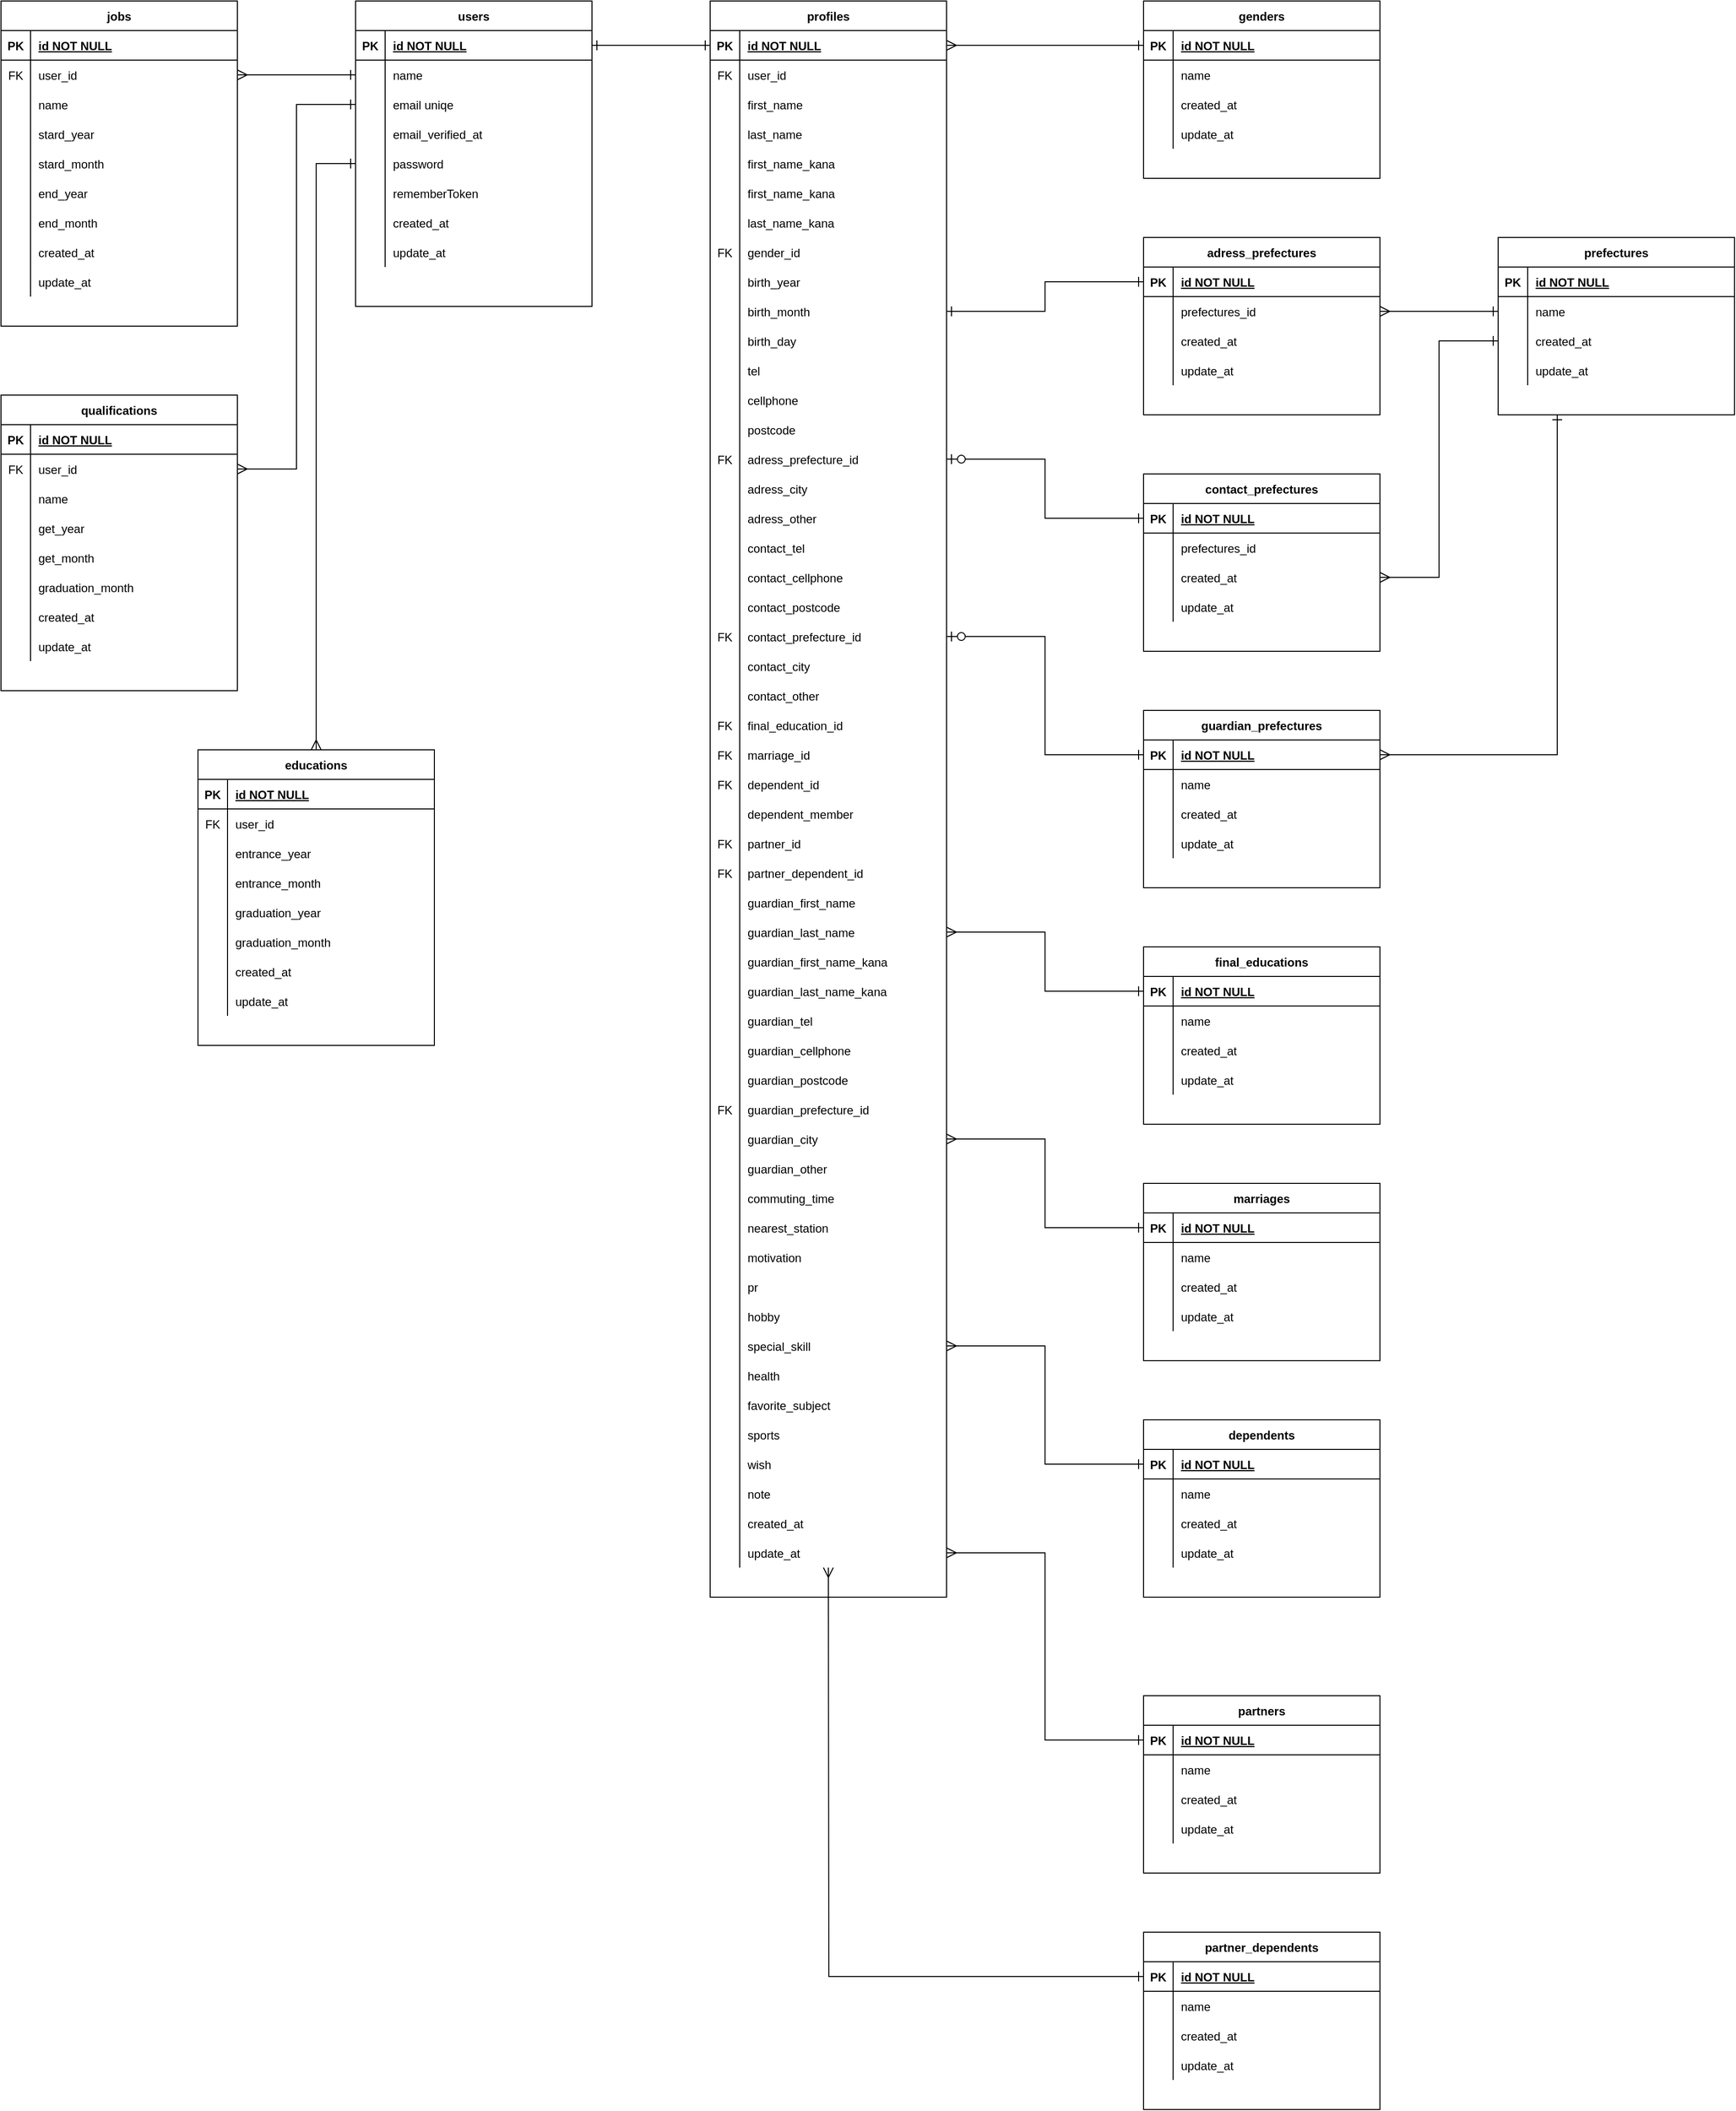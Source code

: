 <mxfile version="14.9.7" type="github">
  <diagram id="R2lEEEUBdFMjLlhIrx00" name="Page-1">
    <mxGraphModel dx="1042" dy="757" grid="1" gridSize="10" guides="1" tooltips="1" connect="1" arrows="1" fold="1" page="1" pageScale="1" pageWidth="3300" pageHeight="4681" math="0" shadow="0" extFonts="Permanent Marker^https://fonts.googleapis.com/css?family=Permanent+Marker">
      <root>
        <mxCell id="0" />
        <mxCell id="1" parent="0" />
        <mxCell id="luMNdFq9stzjh2Ka0eHw-7" value="users" style="shape=table;startSize=30;container=1;collapsible=1;childLayout=tableLayout;fixedRows=1;rowLines=0;fontStyle=1;align=center;resizeLast=1;" parent="1" vertex="1">
          <mxGeometry x="520" y="80" width="240" height="310" as="geometry" />
        </mxCell>
        <mxCell id="luMNdFq9stzjh2Ka0eHw-8" value="" style="shape=partialRectangle;collapsible=0;dropTarget=0;pointerEvents=0;fillColor=none;points=[[0,0.5],[1,0.5]];portConstraint=eastwest;top=0;left=0;right=0;bottom=1;" parent="luMNdFq9stzjh2Ka0eHw-7" vertex="1">
          <mxGeometry y="30" width="240" height="30" as="geometry" />
        </mxCell>
        <mxCell id="luMNdFq9stzjh2Ka0eHw-9" value="PK" style="shape=partialRectangle;overflow=hidden;connectable=0;fillColor=none;top=0;left=0;bottom=0;right=0;fontStyle=1;" parent="luMNdFq9stzjh2Ka0eHw-8" vertex="1">
          <mxGeometry width="30" height="30" as="geometry" />
        </mxCell>
        <mxCell id="luMNdFq9stzjh2Ka0eHw-10" value="id NOT NULL " style="shape=partialRectangle;overflow=hidden;connectable=0;fillColor=none;top=0;left=0;bottom=0;right=0;align=left;spacingLeft=6;fontStyle=5;" parent="luMNdFq9stzjh2Ka0eHw-8" vertex="1">
          <mxGeometry x="30" width="210" height="30" as="geometry" />
        </mxCell>
        <mxCell id="8IFWMhZdPjhICzUcixx3-1" value="" style="shape=partialRectangle;collapsible=0;dropTarget=0;pointerEvents=0;fillColor=none;points=[[0,0.5],[1,0.5]];portConstraint=eastwest;top=0;left=0;right=0;bottom=0;" parent="luMNdFq9stzjh2Ka0eHw-7" vertex="1">
          <mxGeometry y="60" width="240" height="30" as="geometry" />
        </mxCell>
        <mxCell id="8IFWMhZdPjhICzUcixx3-2" value="" style="shape=partialRectangle;overflow=hidden;connectable=0;fillColor=none;top=0;left=0;bottom=0;right=0;" parent="8IFWMhZdPjhICzUcixx3-1" vertex="1">
          <mxGeometry width="30" height="30" as="geometry" />
        </mxCell>
        <mxCell id="8IFWMhZdPjhICzUcixx3-3" value="name" style="shape=partialRectangle;overflow=hidden;connectable=0;fillColor=none;top=0;left=0;bottom=0;right=0;align=left;spacingLeft=6;" parent="8IFWMhZdPjhICzUcixx3-1" vertex="1">
          <mxGeometry x="30" width="210" height="30" as="geometry" />
        </mxCell>
        <mxCell id="QqjxY-3kE29Jugi3b9Gs-56" value="" style="shape=partialRectangle;collapsible=0;dropTarget=0;pointerEvents=0;fillColor=none;points=[[0,0.5],[1,0.5]];portConstraint=eastwest;top=0;left=0;right=0;bottom=0;" parent="luMNdFq9stzjh2Ka0eHw-7" vertex="1">
          <mxGeometry y="90" width="240" height="30" as="geometry" />
        </mxCell>
        <mxCell id="QqjxY-3kE29Jugi3b9Gs-57" value="" style="shape=partialRectangle;overflow=hidden;connectable=0;fillColor=none;top=0;left=0;bottom=0;right=0;" parent="QqjxY-3kE29Jugi3b9Gs-56" vertex="1">
          <mxGeometry width="30" height="30" as="geometry" />
        </mxCell>
        <mxCell id="QqjxY-3kE29Jugi3b9Gs-58" value="email uniqe" style="shape=partialRectangle;overflow=hidden;connectable=0;fillColor=none;top=0;left=0;bottom=0;right=0;align=left;spacingLeft=6;" parent="QqjxY-3kE29Jugi3b9Gs-56" vertex="1">
          <mxGeometry x="30" width="210" height="30" as="geometry" />
        </mxCell>
        <mxCell id="jC6s9RY2C1J-z2Q5p8fA-4" value="" style="shape=partialRectangle;collapsible=0;dropTarget=0;pointerEvents=0;fillColor=none;points=[[0,0.5],[1,0.5]];portConstraint=eastwest;top=0;left=0;right=0;bottom=0;" parent="luMNdFq9stzjh2Ka0eHw-7" vertex="1">
          <mxGeometry y="120" width="240" height="30" as="geometry" />
        </mxCell>
        <mxCell id="jC6s9RY2C1J-z2Q5p8fA-5" value="" style="shape=partialRectangle;overflow=hidden;connectable=0;fillColor=none;top=0;left=0;bottom=0;right=0;" parent="jC6s9RY2C1J-z2Q5p8fA-4" vertex="1">
          <mxGeometry width="30" height="30" as="geometry" />
        </mxCell>
        <mxCell id="jC6s9RY2C1J-z2Q5p8fA-6" value="email_verified_at" style="shape=partialRectangle;overflow=hidden;connectable=0;fillColor=none;top=0;left=0;bottom=0;right=0;align=left;spacingLeft=6;" parent="jC6s9RY2C1J-z2Q5p8fA-4" vertex="1">
          <mxGeometry x="30" width="210" height="30" as="geometry" />
        </mxCell>
        <mxCell id="jC6s9RY2C1J-z2Q5p8fA-7" value="" style="shape=partialRectangle;collapsible=0;dropTarget=0;pointerEvents=0;fillColor=none;points=[[0,0.5],[1,0.5]];portConstraint=eastwest;top=0;left=0;right=0;bottom=0;" parent="luMNdFq9stzjh2Ka0eHw-7" vertex="1">
          <mxGeometry y="150" width="240" height="30" as="geometry" />
        </mxCell>
        <mxCell id="jC6s9RY2C1J-z2Q5p8fA-8" value="" style="shape=partialRectangle;overflow=hidden;connectable=0;fillColor=none;top=0;left=0;bottom=0;right=0;" parent="jC6s9RY2C1J-z2Q5p8fA-7" vertex="1">
          <mxGeometry width="30" height="30" as="geometry" />
        </mxCell>
        <mxCell id="jC6s9RY2C1J-z2Q5p8fA-9" value="password" style="shape=partialRectangle;overflow=hidden;connectable=0;fillColor=none;top=0;left=0;bottom=0;right=0;align=left;spacingLeft=6;" parent="jC6s9RY2C1J-z2Q5p8fA-7" vertex="1">
          <mxGeometry x="30" width="210" height="30" as="geometry" />
        </mxCell>
        <mxCell id="jC6s9RY2C1J-z2Q5p8fA-10" value="" style="shape=partialRectangle;collapsible=0;dropTarget=0;pointerEvents=0;fillColor=none;points=[[0,0.5],[1,0.5]];portConstraint=eastwest;top=0;left=0;right=0;bottom=0;" parent="luMNdFq9stzjh2Ka0eHw-7" vertex="1">
          <mxGeometry y="180" width="240" height="30" as="geometry" />
        </mxCell>
        <mxCell id="jC6s9RY2C1J-z2Q5p8fA-11" value="" style="shape=partialRectangle;overflow=hidden;connectable=0;fillColor=none;top=0;left=0;bottom=0;right=0;" parent="jC6s9RY2C1J-z2Q5p8fA-10" vertex="1">
          <mxGeometry width="30" height="30" as="geometry" />
        </mxCell>
        <mxCell id="jC6s9RY2C1J-z2Q5p8fA-12" value="rememberToken" style="shape=partialRectangle;overflow=hidden;connectable=0;fillColor=none;top=0;left=0;bottom=0;right=0;align=left;spacingLeft=6;" parent="jC6s9RY2C1J-z2Q5p8fA-10" vertex="1">
          <mxGeometry x="30" width="210" height="30" as="geometry" />
        </mxCell>
        <mxCell id="QqjxY-3kE29Jugi3b9Gs-2" value="" style="shape=partialRectangle;collapsible=0;dropTarget=0;pointerEvents=0;fillColor=none;points=[[0,0.5],[1,0.5]];portConstraint=eastwest;top=0;left=0;right=0;bottom=0;" parent="luMNdFq9stzjh2Ka0eHw-7" vertex="1">
          <mxGeometry y="210" width="240" height="30" as="geometry" />
        </mxCell>
        <mxCell id="QqjxY-3kE29Jugi3b9Gs-3" value="" style="shape=partialRectangle;overflow=hidden;connectable=0;fillColor=none;top=0;left=0;bottom=0;right=0;" parent="QqjxY-3kE29Jugi3b9Gs-2" vertex="1">
          <mxGeometry width="30" height="30" as="geometry" />
        </mxCell>
        <mxCell id="QqjxY-3kE29Jugi3b9Gs-4" value="created_at" style="shape=partialRectangle;overflow=hidden;connectable=0;fillColor=none;top=0;left=0;bottom=0;right=0;align=left;spacingLeft=6;" parent="QqjxY-3kE29Jugi3b9Gs-2" vertex="1">
          <mxGeometry x="30" width="210" height="30" as="geometry" />
        </mxCell>
        <mxCell id="QqjxY-3kE29Jugi3b9Gs-5" value="" style="shape=partialRectangle;collapsible=0;dropTarget=0;pointerEvents=0;fillColor=none;points=[[0,0.5],[1,0.5]];portConstraint=eastwest;top=0;left=0;right=0;bottom=0;" parent="luMNdFq9stzjh2Ka0eHw-7" vertex="1">
          <mxGeometry y="240" width="240" height="30" as="geometry" />
        </mxCell>
        <mxCell id="QqjxY-3kE29Jugi3b9Gs-6" value="" style="shape=partialRectangle;overflow=hidden;connectable=0;fillColor=none;top=0;left=0;bottom=0;right=0;" parent="QqjxY-3kE29Jugi3b9Gs-5" vertex="1">
          <mxGeometry width="30" height="30" as="geometry" />
        </mxCell>
        <mxCell id="QqjxY-3kE29Jugi3b9Gs-7" value="update_at" style="shape=partialRectangle;overflow=hidden;connectable=0;fillColor=none;top=0;left=0;bottom=0;right=0;align=left;spacingLeft=6;" parent="QqjxY-3kE29Jugi3b9Gs-5" vertex="1">
          <mxGeometry x="30" width="210" height="30" as="geometry" />
        </mxCell>
        <mxCell id="jC6s9RY2C1J-z2Q5p8fA-13" value="profiles" style="shape=table;startSize=30;container=1;collapsible=1;childLayout=tableLayout;fixedRows=1;rowLines=0;fontStyle=1;align=center;resizeLast=1;" parent="1" vertex="1">
          <mxGeometry x="880" y="80" width="240" height="1620" as="geometry" />
        </mxCell>
        <mxCell id="jC6s9RY2C1J-z2Q5p8fA-14" value="" style="shape=partialRectangle;collapsible=0;dropTarget=0;pointerEvents=0;fillColor=none;top=0;left=0;bottom=1;right=0;points=[[0,0.5],[1,0.5]];portConstraint=eastwest;" parent="jC6s9RY2C1J-z2Q5p8fA-13" vertex="1">
          <mxGeometry y="30" width="240" height="30" as="geometry" />
        </mxCell>
        <mxCell id="jC6s9RY2C1J-z2Q5p8fA-15" value="PK" style="shape=partialRectangle;connectable=0;fillColor=none;top=0;left=0;bottom=0;right=0;fontStyle=1;overflow=hidden;" parent="jC6s9RY2C1J-z2Q5p8fA-14" vertex="1">
          <mxGeometry width="30" height="30" as="geometry" />
        </mxCell>
        <mxCell id="jC6s9RY2C1J-z2Q5p8fA-16" value="id NOT NULL" style="shape=partialRectangle;connectable=0;fillColor=none;top=0;left=0;bottom=0;right=0;align=left;spacingLeft=6;fontStyle=5;overflow=hidden;" parent="jC6s9RY2C1J-z2Q5p8fA-14" vertex="1">
          <mxGeometry x="30" width="210" height="30" as="geometry" />
        </mxCell>
        <mxCell id="jC6s9RY2C1J-z2Q5p8fA-17" value="" style="shape=partialRectangle;collapsible=0;dropTarget=0;pointerEvents=0;fillColor=none;top=0;left=0;bottom=0;right=0;points=[[0,0.5],[1,0.5]];portConstraint=eastwest;" parent="jC6s9RY2C1J-z2Q5p8fA-13" vertex="1">
          <mxGeometry y="60" width="240" height="30" as="geometry" />
        </mxCell>
        <mxCell id="jC6s9RY2C1J-z2Q5p8fA-18" value="FK" style="shape=partialRectangle;connectable=0;fillColor=none;top=0;left=0;bottom=0;right=0;editable=1;overflow=hidden;" parent="jC6s9RY2C1J-z2Q5p8fA-17" vertex="1">
          <mxGeometry width="30" height="30" as="geometry" />
        </mxCell>
        <mxCell id="jC6s9RY2C1J-z2Q5p8fA-19" value="user_id" style="shape=partialRectangle;connectable=0;fillColor=none;top=0;left=0;bottom=0;right=0;align=left;spacingLeft=6;overflow=hidden;" parent="jC6s9RY2C1J-z2Q5p8fA-17" vertex="1">
          <mxGeometry x="30" width="210" height="30" as="geometry" />
        </mxCell>
        <mxCell id="jC6s9RY2C1J-z2Q5p8fA-47" value="" style="shape=partialRectangle;collapsible=0;dropTarget=0;pointerEvents=0;fillColor=none;top=0;left=0;bottom=0;right=0;points=[[0,0.5],[1,0.5]];portConstraint=eastwest;" parent="jC6s9RY2C1J-z2Q5p8fA-13" vertex="1">
          <mxGeometry y="90" width="240" height="30" as="geometry" />
        </mxCell>
        <mxCell id="jC6s9RY2C1J-z2Q5p8fA-48" value="" style="shape=partialRectangle;connectable=0;fillColor=none;top=0;left=0;bottom=0;right=0;editable=1;overflow=hidden;" parent="jC6s9RY2C1J-z2Q5p8fA-47" vertex="1">
          <mxGeometry width="30" height="30" as="geometry" />
        </mxCell>
        <mxCell id="jC6s9RY2C1J-z2Q5p8fA-49" value="first_name" style="shape=partialRectangle;connectable=0;fillColor=none;top=0;left=0;bottom=0;right=0;align=left;spacingLeft=6;overflow=hidden;" parent="jC6s9RY2C1J-z2Q5p8fA-47" vertex="1">
          <mxGeometry x="30" width="210" height="30" as="geometry" />
        </mxCell>
        <mxCell id="jC6s9RY2C1J-z2Q5p8fA-20" value="" style="shape=partialRectangle;collapsible=0;dropTarget=0;pointerEvents=0;fillColor=none;top=0;left=0;bottom=0;right=0;points=[[0,0.5],[1,0.5]];portConstraint=eastwest;" parent="jC6s9RY2C1J-z2Q5p8fA-13" vertex="1">
          <mxGeometry y="120" width="240" height="30" as="geometry" />
        </mxCell>
        <mxCell id="jC6s9RY2C1J-z2Q5p8fA-21" value="" style="shape=partialRectangle;connectable=0;fillColor=none;top=0;left=0;bottom=0;right=0;editable=1;overflow=hidden;" parent="jC6s9RY2C1J-z2Q5p8fA-20" vertex="1">
          <mxGeometry width="30" height="30" as="geometry" />
        </mxCell>
        <mxCell id="jC6s9RY2C1J-z2Q5p8fA-22" value="last_name" style="shape=partialRectangle;connectable=0;fillColor=none;top=0;left=0;bottom=0;right=0;align=left;spacingLeft=6;overflow=hidden;" parent="jC6s9RY2C1J-z2Q5p8fA-20" vertex="1">
          <mxGeometry x="30" width="210" height="30" as="geometry" />
        </mxCell>
        <mxCell id="sQtRQyXel-NS85YMorOC-166" value="" style="shape=partialRectangle;collapsible=0;dropTarget=0;pointerEvents=0;fillColor=none;top=0;left=0;bottom=0;right=0;points=[[0,0.5],[1,0.5]];portConstraint=eastwest;" vertex="1" parent="jC6s9RY2C1J-z2Q5p8fA-13">
          <mxGeometry y="150" width="240" height="30" as="geometry" />
        </mxCell>
        <mxCell id="sQtRQyXel-NS85YMorOC-167" value="" style="shape=partialRectangle;connectable=0;fillColor=none;top=0;left=0;bottom=0;right=0;editable=1;overflow=hidden;" vertex="1" parent="sQtRQyXel-NS85YMorOC-166">
          <mxGeometry width="30" height="30" as="geometry" />
        </mxCell>
        <mxCell id="sQtRQyXel-NS85YMorOC-168" value="first_name_kana" style="shape=partialRectangle;connectable=0;fillColor=none;top=0;left=0;bottom=0;right=0;align=left;spacingLeft=6;overflow=hidden;" vertex="1" parent="sQtRQyXel-NS85YMorOC-166">
          <mxGeometry x="30" width="210" height="30" as="geometry" />
        </mxCell>
        <mxCell id="jC6s9RY2C1J-z2Q5p8fA-23" value="" style="shape=partialRectangle;collapsible=0;dropTarget=0;pointerEvents=0;fillColor=none;top=0;left=0;bottom=0;right=0;points=[[0,0.5],[1,0.5]];portConstraint=eastwest;" parent="jC6s9RY2C1J-z2Q5p8fA-13" vertex="1">
          <mxGeometry y="180" width="240" height="30" as="geometry" />
        </mxCell>
        <mxCell id="jC6s9RY2C1J-z2Q5p8fA-24" value="" style="shape=partialRectangle;connectable=0;fillColor=none;top=0;left=0;bottom=0;right=0;editable=1;overflow=hidden;" parent="jC6s9RY2C1J-z2Q5p8fA-23" vertex="1">
          <mxGeometry width="30" height="30" as="geometry" />
        </mxCell>
        <mxCell id="jC6s9RY2C1J-z2Q5p8fA-25" value="first_name_kana" style="shape=partialRectangle;connectable=0;fillColor=none;top=0;left=0;bottom=0;right=0;align=left;spacingLeft=6;overflow=hidden;" parent="jC6s9RY2C1J-z2Q5p8fA-23" vertex="1">
          <mxGeometry x="30" width="210" height="30" as="geometry" />
        </mxCell>
        <mxCell id="jC6s9RY2C1J-z2Q5p8fA-26" value="" style="shape=partialRectangle;collapsible=0;dropTarget=0;pointerEvents=0;fillColor=none;top=0;left=0;bottom=0;right=0;points=[[0,0.5],[1,0.5]];portConstraint=eastwest;" parent="jC6s9RY2C1J-z2Q5p8fA-13" vertex="1">
          <mxGeometry y="210" width="240" height="30" as="geometry" />
        </mxCell>
        <mxCell id="jC6s9RY2C1J-z2Q5p8fA-27" value="" style="shape=partialRectangle;connectable=0;fillColor=none;top=0;left=0;bottom=0;right=0;editable=1;overflow=hidden;" parent="jC6s9RY2C1J-z2Q5p8fA-26" vertex="1">
          <mxGeometry width="30" height="30" as="geometry" />
        </mxCell>
        <mxCell id="jC6s9RY2C1J-z2Q5p8fA-28" value="last_name_kana" style="shape=partialRectangle;connectable=0;fillColor=none;top=0;left=0;bottom=0;right=0;align=left;spacingLeft=6;overflow=hidden;" parent="jC6s9RY2C1J-z2Q5p8fA-26" vertex="1">
          <mxGeometry x="30" width="210" height="30" as="geometry" />
        </mxCell>
        <mxCell id="jC6s9RY2C1J-z2Q5p8fA-29" value="" style="shape=partialRectangle;collapsible=0;dropTarget=0;pointerEvents=0;fillColor=none;top=0;left=0;bottom=0;right=0;points=[[0,0.5],[1,0.5]];portConstraint=eastwest;" parent="jC6s9RY2C1J-z2Q5p8fA-13" vertex="1">
          <mxGeometry y="240" width="240" height="30" as="geometry" />
        </mxCell>
        <mxCell id="jC6s9RY2C1J-z2Q5p8fA-30" value="FK" style="shape=partialRectangle;connectable=0;fillColor=none;top=0;left=0;bottom=0;right=0;editable=1;overflow=hidden;" parent="jC6s9RY2C1J-z2Q5p8fA-29" vertex="1">
          <mxGeometry width="30" height="30" as="geometry" />
        </mxCell>
        <mxCell id="jC6s9RY2C1J-z2Q5p8fA-31" value="gender_id" style="shape=partialRectangle;connectable=0;fillColor=none;top=0;left=0;bottom=0;right=0;align=left;spacingLeft=6;overflow=hidden;" parent="jC6s9RY2C1J-z2Q5p8fA-29" vertex="1">
          <mxGeometry x="30" width="210" height="30" as="geometry" />
        </mxCell>
        <mxCell id="jC6s9RY2C1J-z2Q5p8fA-32" value="" style="shape=partialRectangle;collapsible=0;dropTarget=0;pointerEvents=0;fillColor=none;top=0;left=0;bottom=0;right=0;points=[[0,0.5],[1,0.5]];portConstraint=eastwest;" parent="jC6s9RY2C1J-z2Q5p8fA-13" vertex="1">
          <mxGeometry y="270" width="240" height="30" as="geometry" />
        </mxCell>
        <mxCell id="jC6s9RY2C1J-z2Q5p8fA-33" value="" style="shape=partialRectangle;connectable=0;fillColor=none;top=0;left=0;bottom=0;right=0;editable=1;overflow=hidden;" parent="jC6s9RY2C1J-z2Q5p8fA-32" vertex="1">
          <mxGeometry width="30" height="30" as="geometry" />
        </mxCell>
        <mxCell id="jC6s9RY2C1J-z2Q5p8fA-34" value="birth_year" style="shape=partialRectangle;connectable=0;fillColor=none;top=0;left=0;bottom=0;right=0;align=left;spacingLeft=6;overflow=hidden;" parent="jC6s9RY2C1J-z2Q5p8fA-32" vertex="1">
          <mxGeometry x="30" width="210" height="30" as="geometry" />
        </mxCell>
        <mxCell id="jC6s9RY2C1J-z2Q5p8fA-53" value="" style="shape=partialRectangle;collapsible=0;dropTarget=0;pointerEvents=0;fillColor=none;top=0;left=0;bottom=0;right=0;points=[[0,0.5],[1,0.5]];portConstraint=eastwest;" parent="jC6s9RY2C1J-z2Q5p8fA-13" vertex="1">
          <mxGeometry y="300" width="240" height="30" as="geometry" />
        </mxCell>
        <mxCell id="jC6s9RY2C1J-z2Q5p8fA-54" value="" style="shape=partialRectangle;connectable=0;fillColor=none;top=0;left=0;bottom=0;right=0;editable=1;overflow=hidden;" parent="jC6s9RY2C1J-z2Q5p8fA-53" vertex="1">
          <mxGeometry width="30" height="30" as="geometry" />
        </mxCell>
        <mxCell id="jC6s9RY2C1J-z2Q5p8fA-55" value="birth_month" style="shape=partialRectangle;connectable=0;fillColor=none;top=0;left=0;bottom=0;right=0;align=left;spacingLeft=6;overflow=hidden;" parent="jC6s9RY2C1J-z2Q5p8fA-53" vertex="1">
          <mxGeometry x="30" width="210" height="30" as="geometry" />
        </mxCell>
        <mxCell id="jC6s9RY2C1J-z2Q5p8fA-56" value="" style="shape=partialRectangle;collapsible=0;dropTarget=0;pointerEvents=0;fillColor=none;top=0;left=0;bottom=0;right=0;points=[[0,0.5],[1,0.5]];portConstraint=eastwest;" parent="jC6s9RY2C1J-z2Q5p8fA-13" vertex="1">
          <mxGeometry y="330" width="240" height="30" as="geometry" />
        </mxCell>
        <mxCell id="jC6s9RY2C1J-z2Q5p8fA-57" value="" style="shape=partialRectangle;connectable=0;fillColor=none;top=0;left=0;bottom=0;right=0;editable=1;overflow=hidden;" parent="jC6s9RY2C1J-z2Q5p8fA-56" vertex="1">
          <mxGeometry width="30" height="30" as="geometry" />
        </mxCell>
        <mxCell id="jC6s9RY2C1J-z2Q5p8fA-58" value="birth_day" style="shape=partialRectangle;connectable=0;fillColor=none;top=0;left=0;bottom=0;right=0;align=left;spacingLeft=6;overflow=hidden;" parent="jC6s9RY2C1J-z2Q5p8fA-56" vertex="1">
          <mxGeometry x="30" width="210" height="30" as="geometry" />
        </mxCell>
        <mxCell id="jC6s9RY2C1J-z2Q5p8fA-35" value="" style="shape=partialRectangle;collapsible=0;dropTarget=0;pointerEvents=0;fillColor=none;top=0;left=0;bottom=0;right=0;points=[[0,0.5],[1,0.5]];portConstraint=eastwest;" parent="jC6s9RY2C1J-z2Q5p8fA-13" vertex="1">
          <mxGeometry y="360" width="240" height="30" as="geometry" />
        </mxCell>
        <mxCell id="jC6s9RY2C1J-z2Q5p8fA-36" value="" style="shape=partialRectangle;connectable=0;fillColor=none;top=0;left=0;bottom=0;right=0;editable=1;overflow=hidden;" parent="jC6s9RY2C1J-z2Q5p8fA-35" vertex="1">
          <mxGeometry width="30" height="30" as="geometry" />
        </mxCell>
        <mxCell id="jC6s9RY2C1J-z2Q5p8fA-37" value="tel" style="shape=partialRectangle;connectable=0;fillColor=none;top=0;left=0;bottom=0;right=0;align=left;spacingLeft=6;overflow=hidden;" parent="jC6s9RY2C1J-z2Q5p8fA-35" vertex="1">
          <mxGeometry x="30" width="210" height="30" as="geometry" />
        </mxCell>
        <mxCell id="jC6s9RY2C1J-z2Q5p8fA-38" value="" style="shape=partialRectangle;collapsible=0;dropTarget=0;pointerEvents=0;fillColor=none;top=0;left=0;bottom=0;right=0;points=[[0,0.5],[1,0.5]];portConstraint=eastwest;" parent="jC6s9RY2C1J-z2Q5p8fA-13" vertex="1">
          <mxGeometry y="390" width="240" height="30" as="geometry" />
        </mxCell>
        <mxCell id="jC6s9RY2C1J-z2Q5p8fA-39" value="" style="shape=partialRectangle;connectable=0;fillColor=none;top=0;left=0;bottom=0;right=0;editable=1;overflow=hidden;" parent="jC6s9RY2C1J-z2Q5p8fA-38" vertex="1">
          <mxGeometry width="30" height="30" as="geometry" />
        </mxCell>
        <mxCell id="jC6s9RY2C1J-z2Q5p8fA-40" value="cellphone" style="shape=partialRectangle;connectable=0;fillColor=none;top=0;left=0;bottom=0;right=0;align=left;spacingLeft=6;overflow=hidden;" parent="jC6s9RY2C1J-z2Q5p8fA-38" vertex="1">
          <mxGeometry x="30" width="210" height="30" as="geometry" />
        </mxCell>
        <mxCell id="jC6s9RY2C1J-z2Q5p8fA-50" value="" style="shape=partialRectangle;collapsible=0;dropTarget=0;pointerEvents=0;fillColor=none;top=0;left=0;bottom=0;right=0;points=[[0,0.5],[1,0.5]];portConstraint=eastwest;" parent="jC6s9RY2C1J-z2Q5p8fA-13" vertex="1">
          <mxGeometry y="420" width="240" height="30" as="geometry" />
        </mxCell>
        <mxCell id="jC6s9RY2C1J-z2Q5p8fA-51" value="" style="shape=partialRectangle;connectable=0;fillColor=none;top=0;left=0;bottom=0;right=0;editable=1;overflow=hidden;" parent="jC6s9RY2C1J-z2Q5p8fA-50" vertex="1">
          <mxGeometry width="30" height="30" as="geometry" />
        </mxCell>
        <mxCell id="jC6s9RY2C1J-z2Q5p8fA-52" value="postcode" style="shape=partialRectangle;connectable=0;fillColor=none;top=0;left=0;bottom=0;right=0;align=left;spacingLeft=6;overflow=hidden;" parent="jC6s9RY2C1J-z2Q5p8fA-50" vertex="1">
          <mxGeometry x="30" width="210" height="30" as="geometry" />
        </mxCell>
        <mxCell id="jC6s9RY2C1J-z2Q5p8fA-59" value="" style="shape=partialRectangle;collapsible=0;dropTarget=0;pointerEvents=0;fillColor=none;top=0;left=0;bottom=0;right=0;points=[[0,0.5],[1,0.5]];portConstraint=eastwest;" parent="jC6s9RY2C1J-z2Q5p8fA-13" vertex="1">
          <mxGeometry y="450" width="240" height="30" as="geometry" />
        </mxCell>
        <mxCell id="jC6s9RY2C1J-z2Q5p8fA-60" value="FK" style="shape=partialRectangle;connectable=0;fillColor=none;top=0;left=0;bottom=0;right=0;editable=1;overflow=hidden;" parent="jC6s9RY2C1J-z2Q5p8fA-59" vertex="1">
          <mxGeometry width="30" height="30" as="geometry" />
        </mxCell>
        <mxCell id="jC6s9RY2C1J-z2Q5p8fA-61" value="adress_prefecture_id" style="shape=partialRectangle;connectable=0;fillColor=none;top=0;left=0;bottom=0;right=0;align=left;spacingLeft=6;overflow=hidden;" parent="jC6s9RY2C1J-z2Q5p8fA-59" vertex="1">
          <mxGeometry x="30" width="210" height="30" as="geometry" />
        </mxCell>
        <mxCell id="jC6s9RY2C1J-z2Q5p8fA-62" value="" style="shape=partialRectangle;collapsible=0;dropTarget=0;pointerEvents=0;fillColor=none;top=0;left=0;bottom=0;right=0;points=[[0,0.5],[1,0.5]];portConstraint=eastwest;" parent="jC6s9RY2C1J-z2Q5p8fA-13" vertex="1">
          <mxGeometry y="480" width="240" height="30" as="geometry" />
        </mxCell>
        <mxCell id="jC6s9RY2C1J-z2Q5p8fA-63" value="" style="shape=partialRectangle;connectable=0;fillColor=none;top=0;left=0;bottom=0;right=0;editable=1;overflow=hidden;" parent="jC6s9RY2C1J-z2Q5p8fA-62" vertex="1">
          <mxGeometry width="30" height="30" as="geometry" />
        </mxCell>
        <mxCell id="jC6s9RY2C1J-z2Q5p8fA-64" value="adress_city" style="shape=partialRectangle;connectable=0;fillColor=none;top=0;left=0;bottom=0;right=0;align=left;spacingLeft=6;overflow=hidden;" parent="jC6s9RY2C1J-z2Q5p8fA-62" vertex="1">
          <mxGeometry x="30" width="210" height="30" as="geometry" />
        </mxCell>
        <mxCell id="jC6s9RY2C1J-z2Q5p8fA-65" value="" style="shape=partialRectangle;collapsible=0;dropTarget=0;pointerEvents=0;fillColor=none;top=0;left=0;bottom=0;right=0;points=[[0,0.5],[1,0.5]];portConstraint=eastwest;" parent="jC6s9RY2C1J-z2Q5p8fA-13" vertex="1">
          <mxGeometry y="510" width="240" height="30" as="geometry" />
        </mxCell>
        <mxCell id="jC6s9RY2C1J-z2Q5p8fA-66" value="" style="shape=partialRectangle;connectable=0;fillColor=none;top=0;left=0;bottom=0;right=0;editable=1;overflow=hidden;" parent="jC6s9RY2C1J-z2Q5p8fA-65" vertex="1">
          <mxGeometry width="30" height="30" as="geometry" />
        </mxCell>
        <mxCell id="jC6s9RY2C1J-z2Q5p8fA-67" value="adress_other" style="shape=partialRectangle;connectable=0;fillColor=none;top=0;left=0;bottom=0;right=0;align=left;spacingLeft=6;overflow=hidden;" parent="jC6s9RY2C1J-z2Q5p8fA-65" vertex="1">
          <mxGeometry x="30" width="210" height="30" as="geometry" />
        </mxCell>
        <mxCell id="sQtRQyXel-NS85YMorOC-114" value="" style="shape=partialRectangle;collapsible=0;dropTarget=0;pointerEvents=0;fillColor=none;top=0;left=0;bottom=0;right=0;points=[[0,0.5],[1,0.5]];portConstraint=eastwest;" vertex="1" parent="jC6s9RY2C1J-z2Q5p8fA-13">
          <mxGeometry y="540" width="240" height="30" as="geometry" />
        </mxCell>
        <mxCell id="sQtRQyXel-NS85YMorOC-115" value="" style="shape=partialRectangle;connectable=0;fillColor=none;top=0;left=0;bottom=0;right=0;editable=1;overflow=hidden;" vertex="1" parent="sQtRQyXel-NS85YMorOC-114">
          <mxGeometry width="30" height="30" as="geometry" />
        </mxCell>
        <mxCell id="sQtRQyXel-NS85YMorOC-116" value="contact_tel" style="shape=partialRectangle;connectable=0;fillColor=none;top=0;left=0;bottom=0;right=0;align=left;spacingLeft=6;overflow=hidden;" vertex="1" parent="sQtRQyXel-NS85YMorOC-114">
          <mxGeometry x="30" width="210" height="30" as="geometry" />
        </mxCell>
        <mxCell id="sQtRQyXel-NS85YMorOC-120" value="" style="shape=partialRectangle;collapsible=0;dropTarget=0;pointerEvents=0;fillColor=none;top=0;left=0;bottom=0;right=0;points=[[0,0.5],[1,0.5]];portConstraint=eastwest;" vertex="1" parent="jC6s9RY2C1J-z2Q5p8fA-13">
          <mxGeometry y="570" width="240" height="30" as="geometry" />
        </mxCell>
        <mxCell id="sQtRQyXel-NS85YMorOC-121" value="" style="shape=partialRectangle;connectable=0;fillColor=none;top=0;left=0;bottom=0;right=0;editable=1;overflow=hidden;" vertex="1" parent="sQtRQyXel-NS85YMorOC-120">
          <mxGeometry width="30" height="30" as="geometry" />
        </mxCell>
        <mxCell id="sQtRQyXel-NS85YMorOC-122" value="contact_cellphone" style="shape=partialRectangle;connectable=0;fillColor=none;top=0;left=0;bottom=0;right=0;align=left;spacingLeft=6;overflow=hidden;" vertex="1" parent="sQtRQyXel-NS85YMorOC-120">
          <mxGeometry x="30" width="210" height="30" as="geometry" />
        </mxCell>
        <mxCell id="sQtRQyXel-NS85YMorOC-117" value="" style="shape=partialRectangle;collapsible=0;dropTarget=0;pointerEvents=0;fillColor=none;top=0;left=0;bottom=0;right=0;points=[[0,0.5],[1,0.5]];portConstraint=eastwest;" vertex="1" parent="jC6s9RY2C1J-z2Q5p8fA-13">
          <mxGeometry y="600" width="240" height="30" as="geometry" />
        </mxCell>
        <mxCell id="sQtRQyXel-NS85YMorOC-118" value="" style="shape=partialRectangle;connectable=0;fillColor=none;top=0;left=0;bottom=0;right=0;editable=1;overflow=hidden;" vertex="1" parent="sQtRQyXel-NS85YMorOC-117">
          <mxGeometry width="30" height="30" as="geometry" />
        </mxCell>
        <mxCell id="sQtRQyXel-NS85YMorOC-119" value="contact_postcode" style="shape=partialRectangle;connectable=0;fillColor=none;top=0;left=0;bottom=0;right=0;align=left;spacingLeft=6;overflow=hidden;" vertex="1" parent="sQtRQyXel-NS85YMorOC-117">
          <mxGeometry x="30" width="210" height="30" as="geometry" />
        </mxCell>
        <mxCell id="sQtRQyXel-NS85YMorOC-105" value="" style="shape=partialRectangle;collapsible=0;dropTarget=0;pointerEvents=0;fillColor=none;top=0;left=0;bottom=0;right=0;points=[[0,0.5],[1,0.5]];portConstraint=eastwest;" vertex="1" parent="jC6s9RY2C1J-z2Q5p8fA-13">
          <mxGeometry y="630" width="240" height="30" as="geometry" />
        </mxCell>
        <mxCell id="sQtRQyXel-NS85YMorOC-106" value="FK" style="shape=partialRectangle;connectable=0;fillColor=none;top=0;left=0;bottom=0;right=0;editable=1;overflow=hidden;" vertex="1" parent="sQtRQyXel-NS85YMorOC-105">
          <mxGeometry width="30" height="30" as="geometry" />
        </mxCell>
        <mxCell id="sQtRQyXel-NS85YMorOC-107" value="contact_prefecture_id" style="shape=partialRectangle;connectable=0;fillColor=none;top=0;left=0;bottom=0;right=0;align=left;spacingLeft=6;overflow=hidden;" vertex="1" parent="sQtRQyXel-NS85YMorOC-105">
          <mxGeometry x="30" width="210" height="30" as="geometry" />
        </mxCell>
        <mxCell id="sQtRQyXel-NS85YMorOC-108" value="" style="shape=partialRectangle;collapsible=0;dropTarget=0;pointerEvents=0;fillColor=none;top=0;left=0;bottom=0;right=0;points=[[0,0.5],[1,0.5]];portConstraint=eastwest;" vertex="1" parent="jC6s9RY2C1J-z2Q5p8fA-13">
          <mxGeometry y="660" width="240" height="30" as="geometry" />
        </mxCell>
        <mxCell id="sQtRQyXel-NS85YMorOC-109" value="" style="shape=partialRectangle;connectable=0;fillColor=none;top=0;left=0;bottom=0;right=0;editable=1;overflow=hidden;" vertex="1" parent="sQtRQyXel-NS85YMorOC-108">
          <mxGeometry width="30" height="30" as="geometry" />
        </mxCell>
        <mxCell id="sQtRQyXel-NS85YMorOC-110" value="contact_city" style="shape=partialRectangle;connectable=0;fillColor=none;top=0;left=0;bottom=0;right=0;align=left;spacingLeft=6;overflow=hidden;" vertex="1" parent="sQtRQyXel-NS85YMorOC-108">
          <mxGeometry x="30" width="210" height="30" as="geometry" />
        </mxCell>
        <mxCell id="sQtRQyXel-NS85YMorOC-111" value="" style="shape=partialRectangle;collapsible=0;dropTarget=0;pointerEvents=0;fillColor=none;top=0;left=0;bottom=0;right=0;points=[[0,0.5],[1,0.5]];portConstraint=eastwest;" vertex="1" parent="jC6s9RY2C1J-z2Q5p8fA-13">
          <mxGeometry y="690" width="240" height="30" as="geometry" />
        </mxCell>
        <mxCell id="sQtRQyXel-NS85YMorOC-112" value="" style="shape=partialRectangle;connectable=0;fillColor=none;top=0;left=0;bottom=0;right=0;editable=1;overflow=hidden;" vertex="1" parent="sQtRQyXel-NS85YMorOC-111">
          <mxGeometry width="30" height="30" as="geometry" />
        </mxCell>
        <mxCell id="sQtRQyXel-NS85YMorOC-113" value="contact_other" style="shape=partialRectangle;connectable=0;fillColor=none;top=0;left=0;bottom=0;right=0;align=left;spacingLeft=6;overflow=hidden;" vertex="1" parent="sQtRQyXel-NS85YMorOC-111">
          <mxGeometry x="30" width="210" height="30" as="geometry" />
        </mxCell>
        <mxCell id="jC6s9RY2C1J-z2Q5p8fA-113" value="" style="shape=partialRectangle;collapsible=0;dropTarget=0;pointerEvents=0;fillColor=none;top=0;left=0;bottom=0;right=0;points=[[0,0.5],[1,0.5]];portConstraint=eastwest;" parent="jC6s9RY2C1J-z2Q5p8fA-13" vertex="1">
          <mxGeometry y="720" width="240" height="30" as="geometry" />
        </mxCell>
        <mxCell id="jC6s9RY2C1J-z2Q5p8fA-114" value="FK" style="shape=partialRectangle;connectable=0;fillColor=none;top=0;left=0;bottom=0;right=0;editable=1;overflow=hidden;" parent="jC6s9RY2C1J-z2Q5p8fA-113" vertex="1">
          <mxGeometry width="30" height="30" as="geometry" />
        </mxCell>
        <mxCell id="jC6s9RY2C1J-z2Q5p8fA-115" value="final_education_id" style="shape=partialRectangle;connectable=0;fillColor=none;top=0;left=0;bottom=0;right=0;align=left;spacingLeft=6;overflow=hidden;" parent="jC6s9RY2C1J-z2Q5p8fA-113" vertex="1">
          <mxGeometry x="30" width="210" height="30" as="geometry" />
        </mxCell>
        <mxCell id="sQtRQyXel-NS85YMorOC-51" value="" style="shape=partialRectangle;collapsible=0;dropTarget=0;pointerEvents=0;fillColor=none;top=0;left=0;bottom=0;right=0;points=[[0,0.5],[1,0.5]];portConstraint=eastwest;" vertex="1" parent="jC6s9RY2C1J-z2Q5p8fA-13">
          <mxGeometry y="750" width="240" height="30" as="geometry" />
        </mxCell>
        <mxCell id="sQtRQyXel-NS85YMorOC-52" value="FK" style="shape=partialRectangle;connectable=0;fillColor=none;top=0;left=0;bottom=0;right=0;editable=1;overflow=hidden;" vertex="1" parent="sQtRQyXel-NS85YMorOC-51">
          <mxGeometry width="30" height="30" as="geometry" />
        </mxCell>
        <mxCell id="sQtRQyXel-NS85YMorOC-53" value="marriage_id" style="shape=partialRectangle;connectable=0;fillColor=none;top=0;left=0;bottom=0;right=0;align=left;spacingLeft=6;overflow=hidden;" vertex="1" parent="sQtRQyXel-NS85YMorOC-51">
          <mxGeometry x="30" width="210" height="30" as="geometry" />
        </mxCell>
        <mxCell id="sQtRQyXel-NS85YMorOC-67" value="" style="shape=partialRectangle;collapsible=0;dropTarget=0;pointerEvents=0;fillColor=none;top=0;left=0;bottom=0;right=0;points=[[0,0.5],[1,0.5]];portConstraint=eastwest;" vertex="1" parent="jC6s9RY2C1J-z2Q5p8fA-13">
          <mxGeometry y="780" width="240" height="30" as="geometry" />
        </mxCell>
        <mxCell id="sQtRQyXel-NS85YMorOC-68" value="FK" style="shape=partialRectangle;connectable=0;fillColor=none;top=0;left=0;bottom=0;right=0;editable=1;overflow=hidden;" vertex="1" parent="sQtRQyXel-NS85YMorOC-67">
          <mxGeometry width="30" height="30" as="geometry" />
        </mxCell>
        <mxCell id="sQtRQyXel-NS85YMorOC-69" value="dependent_id" style="shape=partialRectangle;connectable=0;fillColor=none;top=0;left=0;bottom=0;right=0;align=left;spacingLeft=6;overflow=hidden;" vertex="1" parent="sQtRQyXel-NS85YMorOC-67">
          <mxGeometry x="30" width="210" height="30" as="geometry" />
        </mxCell>
        <mxCell id="sQtRQyXel-NS85YMorOC-102" value="" style="shape=partialRectangle;collapsible=0;dropTarget=0;pointerEvents=0;fillColor=none;top=0;left=0;bottom=0;right=0;points=[[0,0.5],[1,0.5]];portConstraint=eastwest;" vertex="1" parent="jC6s9RY2C1J-z2Q5p8fA-13">
          <mxGeometry y="810" width="240" height="30" as="geometry" />
        </mxCell>
        <mxCell id="sQtRQyXel-NS85YMorOC-103" value="" style="shape=partialRectangle;connectable=0;fillColor=none;top=0;left=0;bottom=0;right=0;editable=1;overflow=hidden;" vertex="1" parent="sQtRQyXel-NS85YMorOC-102">
          <mxGeometry width="30" height="30" as="geometry" />
        </mxCell>
        <mxCell id="sQtRQyXel-NS85YMorOC-104" value="dependent_member" style="shape=partialRectangle;connectable=0;fillColor=none;top=0;left=0;bottom=0;right=0;align=left;spacingLeft=6;overflow=hidden;" vertex="1" parent="sQtRQyXel-NS85YMorOC-102">
          <mxGeometry x="30" width="210" height="30" as="geometry" />
        </mxCell>
        <mxCell id="sQtRQyXel-NS85YMorOC-70" value="" style="shape=partialRectangle;collapsible=0;dropTarget=0;pointerEvents=0;fillColor=none;top=0;left=0;bottom=0;right=0;points=[[0,0.5],[1,0.5]];portConstraint=eastwest;" vertex="1" parent="jC6s9RY2C1J-z2Q5p8fA-13">
          <mxGeometry y="840" width="240" height="30" as="geometry" />
        </mxCell>
        <mxCell id="sQtRQyXel-NS85YMorOC-71" value="FK" style="shape=partialRectangle;connectable=0;fillColor=none;top=0;left=0;bottom=0;right=0;editable=1;overflow=hidden;" vertex="1" parent="sQtRQyXel-NS85YMorOC-70">
          <mxGeometry width="30" height="30" as="geometry" />
        </mxCell>
        <mxCell id="sQtRQyXel-NS85YMorOC-72" value="partner_id" style="shape=partialRectangle;connectable=0;fillColor=none;top=0;left=0;bottom=0;right=0;align=left;spacingLeft=6;overflow=hidden;" vertex="1" parent="sQtRQyXel-NS85YMorOC-70">
          <mxGeometry x="30" width="210" height="30" as="geometry" />
        </mxCell>
        <mxCell id="sQtRQyXel-NS85YMorOC-132" value="" style="shape=partialRectangle;collapsible=0;dropTarget=0;pointerEvents=0;fillColor=none;top=0;left=0;bottom=0;right=0;points=[[0,0.5],[1,0.5]];portConstraint=eastwest;" vertex="1" parent="jC6s9RY2C1J-z2Q5p8fA-13">
          <mxGeometry y="870" width="240" height="30" as="geometry" />
        </mxCell>
        <mxCell id="sQtRQyXel-NS85YMorOC-133" value="FK" style="shape=partialRectangle;connectable=0;fillColor=none;top=0;left=0;bottom=0;right=0;editable=1;overflow=hidden;" vertex="1" parent="sQtRQyXel-NS85YMorOC-132">
          <mxGeometry width="30" height="30" as="geometry" />
        </mxCell>
        <mxCell id="sQtRQyXel-NS85YMorOC-134" value="partner_dependent_id" style="shape=partialRectangle;connectable=0;fillColor=none;top=0;left=0;bottom=0;right=0;align=left;spacingLeft=6;overflow=hidden;" vertex="1" parent="sQtRQyXel-NS85YMorOC-132">
          <mxGeometry x="30" width="210" height="30" as="geometry" />
        </mxCell>
        <mxCell id="sQtRQyXel-NS85YMorOC-86" value="" style="shape=partialRectangle;collapsible=0;dropTarget=0;pointerEvents=0;fillColor=none;top=0;left=0;bottom=0;right=0;points=[[0,0.5],[1,0.5]];portConstraint=eastwest;" vertex="1" parent="jC6s9RY2C1J-z2Q5p8fA-13">
          <mxGeometry y="900" width="240" height="30" as="geometry" />
        </mxCell>
        <mxCell id="sQtRQyXel-NS85YMorOC-87" value="" style="shape=partialRectangle;connectable=0;fillColor=none;top=0;left=0;bottom=0;right=0;editable=1;overflow=hidden;" vertex="1" parent="sQtRQyXel-NS85YMorOC-86">
          <mxGeometry width="30" height="30" as="geometry" />
        </mxCell>
        <mxCell id="sQtRQyXel-NS85YMorOC-88" value="guardian_first_name" style="shape=partialRectangle;connectable=0;fillColor=none;top=0;left=0;bottom=0;right=0;align=left;spacingLeft=6;overflow=hidden;" vertex="1" parent="sQtRQyXel-NS85YMorOC-86">
          <mxGeometry x="30" width="210" height="30" as="geometry" />
        </mxCell>
        <mxCell id="sQtRQyXel-NS85YMorOC-123" value="" style="shape=partialRectangle;collapsible=0;dropTarget=0;pointerEvents=0;fillColor=none;top=0;left=0;bottom=0;right=0;points=[[0,0.5],[1,0.5]];portConstraint=eastwest;" vertex="1" parent="jC6s9RY2C1J-z2Q5p8fA-13">
          <mxGeometry y="930" width="240" height="30" as="geometry" />
        </mxCell>
        <mxCell id="sQtRQyXel-NS85YMorOC-124" value="" style="shape=partialRectangle;connectable=0;fillColor=none;top=0;left=0;bottom=0;right=0;editable=1;overflow=hidden;" vertex="1" parent="sQtRQyXel-NS85YMorOC-123">
          <mxGeometry width="30" height="30" as="geometry" />
        </mxCell>
        <mxCell id="sQtRQyXel-NS85YMorOC-125" value="guardian_last_name" style="shape=partialRectangle;connectable=0;fillColor=none;top=0;left=0;bottom=0;right=0;align=left;spacingLeft=6;overflow=hidden;" vertex="1" parent="sQtRQyXel-NS85YMorOC-123">
          <mxGeometry x="30" width="210" height="30" as="geometry" />
        </mxCell>
        <mxCell id="sQtRQyXel-NS85YMorOC-126" value="" style="shape=partialRectangle;collapsible=0;dropTarget=0;pointerEvents=0;fillColor=none;top=0;left=0;bottom=0;right=0;points=[[0,0.5],[1,0.5]];portConstraint=eastwest;" vertex="1" parent="jC6s9RY2C1J-z2Q5p8fA-13">
          <mxGeometry y="960" width="240" height="30" as="geometry" />
        </mxCell>
        <mxCell id="sQtRQyXel-NS85YMorOC-127" value="" style="shape=partialRectangle;connectable=0;fillColor=none;top=0;left=0;bottom=0;right=0;editable=1;overflow=hidden;" vertex="1" parent="sQtRQyXel-NS85YMorOC-126">
          <mxGeometry width="30" height="30" as="geometry" />
        </mxCell>
        <mxCell id="sQtRQyXel-NS85YMorOC-128" value="guardian_first_name_kana" style="shape=partialRectangle;connectable=0;fillColor=none;top=0;left=0;bottom=0;right=0;align=left;spacingLeft=6;overflow=hidden;" vertex="1" parent="sQtRQyXel-NS85YMorOC-126">
          <mxGeometry x="30" width="210" height="30" as="geometry" />
        </mxCell>
        <mxCell id="sQtRQyXel-NS85YMorOC-129" value="" style="shape=partialRectangle;collapsible=0;dropTarget=0;pointerEvents=0;fillColor=none;top=0;left=0;bottom=0;right=0;points=[[0,0.5],[1,0.5]];portConstraint=eastwest;" vertex="1" parent="jC6s9RY2C1J-z2Q5p8fA-13">
          <mxGeometry y="990" width="240" height="30" as="geometry" />
        </mxCell>
        <mxCell id="sQtRQyXel-NS85YMorOC-130" value="" style="shape=partialRectangle;connectable=0;fillColor=none;top=0;left=0;bottom=0;right=0;editable=1;overflow=hidden;" vertex="1" parent="sQtRQyXel-NS85YMorOC-129">
          <mxGeometry width="30" height="30" as="geometry" />
        </mxCell>
        <mxCell id="sQtRQyXel-NS85YMorOC-131" value="guardian_last_name_kana" style="shape=partialRectangle;connectable=0;fillColor=none;top=0;left=0;bottom=0;right=0;align=left;spacingLeft=6;overflow=hidden;" vertex="1" parent="sQtRQyXel-NS85YMorOC-129">
          <mxGeometry x="30" width="210" height="30" as="geometry" />
        </mxCell>
        <mxCell id="sQtRQyXel-NS85YMorOC-279" value="" style="shape=partialRectangle;collapsible=0;dropTarget=0;pointerEvents=0;fillColor=none;top=0;left=0;bottom=0;right=0;points=[[0,0.5],[1,0.5]];portConstraint=eastwest;" vertex="1" parent="jC6s9RY2C1J-z2Q5p8fA-13">
          <mxGeometry y="1020" width="240" height="30" as="geometry" />
        </mxCell>
        <mxCell id="sQtRQyXel-NS85YMorOC-280" value="" style="shape=partialRectangle;connectable=0;fillColor=none;top=0;left=0;bottom=0;right=0;editable=1;overflow=hidden;" vertex="1" parent="sQtRQyXel-NS85YMorOC-279">
          <mxGeometry width="30" height="30" as="geometry" />
        </mxCell>
        <mxCell id="sQtRQyXel-NS85YMorOC-281" value="guardian_tel" style="shape=partialRectangle;connectable=0;fillColor=none;top=0;left=0;bottom=0;right=0;align=left;spacingLeft=6;overflow=hidden;" vertex="1" parent="sQtRQyXel-NS85YMorOC-279">
          <mxGeometry x="30" width="210" height="30" as="geometry" />
        </mxCell>
        <mxCell id="sQtRQyXel-NS85YMorOC-282" value="" style="shape=partialRectangle;collapsible=0;dropTarget=0;pointerEvents=0;fillColor=none;top=0;left=0;bottom=0;right=0;points=[[0,0.5],[1,0.5]];portConstraint=eastwest;" vertex="1" parent="jC6s9RY2C1J-z2Q5p8fA-13">
          <mxGeometry y="1050" width="240" height="30" as="geometry" />
        </mxCell>
        <mxCell id="sQtRQyXel-NS85YMorOC-283" value="" style="shape=partialRectangle;connectable=0;fillColor=none;top=0;left=0;bottom=0;right=0;editable=1;overflow=hidden;" vertex="1" parent="sQtRQyXel-NS85YMorOC-282">
          <mxGeometry width="30" height="30" as="geometry" />
        </mxCell>
        <mxCell id="sQtRQyXel-NS85YMorOC-284" value="guardian_cellphone" style="shape=partialRectangle;connectable=0;fillColor=none;top=0;left=0;bottom=0;right=0;align=left;spacingLeft=6;overflow=hidden;" vertex="1" parent="sQtRQyXel-NS85YMorOC-282">
          <mxGeometry x="30" width="210" height="30" as="geometry" />
        </mxCell>
        <mxCell id="sQtRQyXel-NS85YMorOC-285" value="" style="shape=partialRectangle;collapsible=0;dropTarget=0;pointerEvents=0;fillColor=none;top=0;left=0;bottom=0;right=0;points=[[0,0.5],[1,0.5]];portConstraint=eastwest;" vertex="1" parent="jC6s9RY2C1J-z2Q5p8fA-13">
          <mxGeometry y="1080" width="240" height="30" as="geometry" />
        </mxCell>
        <mxCell id="sQtRQyXel-NS85YMorOC-286" value="" style="shape=partialRectangle;connectable=0;fillColor=none;top=0;left=0;bottom=0;right=0;editable=1;overflow=hidden;" vertex="1" parent="sQtRQyXel-NS85YMorOC-285">
          <mxGeometry width="30" height="30" as="geometry" />
        </mxCell>
        <mxCell id="sQtRQyXel-NS85YMorOC-287" value="guardian_postcode" style="shape=partialRectangle;connectable=0;fillColor=none;top=0;left=0;bottom=0;right=0;align=left;spacingLeft=6;overflow=hidden;" vertex="1" parent="sQtRQyXel-NS85YMorOC-285">
          <mxGeometry x="30" width="210" height="30" as="geometry" />
        </mxCell>
        <mxCell id="sQtRQyXel-NS85YMorOC-288" value="" style="shape=partialRectangle;collapsible=0;dropTarget=0;pointerEvents=0;fillColor=none;top=0;left=0;bottom=0;right=0;points=[[0,0.5],[1,0.5]];portConstraint=eastwest;" vertex="1" parent="jC6s9RY2C1J-z2Q5p8fA-13">
          <mxGeometry y="1110" width="240" height="30" as="geometry" />
        </mxCell>
        <mxCell id="sQtRQyXel-NS85YMorOC-289" value="FK" style="shape=partialRectangle;connectable=0;fillColor=none;top=0;left=0;bottom=0;right=0;editable=1;overflow=hidden;" vertex="1" parent="sQtRQyXel-NS85YMorOC-288">
          <mxGeometry width="30" height="30" as="geometry" />
        </mxCell>
        <mxCell id="sQtRQyXel-NS85YMorOC-290" value="guardian_prefecture_id" style="shape=partialRectangle;connectable=0;fillColor=none;top=0;left=0;bottom=0;right=0;align=left;spacingLeft=6;overflow=hidden;" vertex="1" parent="sQtRQyXel-NS85YMorOC-288">
          <mxGeometry x="30" width="210" height="30" as="geometry" />
        </mxCell>
        <mxCell id="sQtRQyXel-NS85YMorOC-291" value="" style="shape=partialRectangle;collapsible=0;dropTarget=0;pointerEvents=0;fillColor=none;top=0;left=0;bottom=0;right=0;points=[[0,0.5],[1,0.5]];portConstraint=eastwest;" vertex="1" parent="jC6s9RY2C1J-z2Q5p8fA-13">
          <mxGeometry y="1140" width="240" height="30" as="geometry" />
        </mxCell>
        <mxCell id="sQtRQyXel-NS85YMorOC-292" value="" style="shape=partialRectangle;connectable=0;fillColor=none;top=0;left=0;bottom=0;right=0;editable=1;overflow=hidden;" vertex="1" parent="sQtRQyXel-NS85YMorOC-291">
          <mxGeometry width="30" height="30" as="geometry" />
        </mxCell>
        <mxCell id="sQtRQyXel-NS85YMorOC-293" value="guardian_city" style="shape=partialRectangle;connectable=0;fillColor=none;top=0;left=0;bottom=0;right=0;align=left;spacingLeft=6;overflow=hidden;" vertex="1" parent="sQtRQyXel-NS85YMorOC-291">
          <mxGeometry x="30" width="210" height="30" as="geometry" />
        </mxCell>
        <mxCell id="sQtRQyXel-NS85YMorOC-294" value="" style="shape=partialRectangle;collapsible=0;dropTarget=0;pointerEvents=0;fillColor=none;top=0;left=0;bottom=0;right=0;points=[[0,0.5],[1,0.5]];portConstraint=eastwest;" vertex="1" parent="jC6s9RY2C1J-z2Q5p8fA-13">
          <mxGeometry y="1170" width="240" height="30" as="geometry" />
        </mxCell>
        <mxCell id="sQtRQyXel-NS85YMorOC-295" value="" style="shape=partialRectangle;connectable=0;fillColor=none;top=0;left=0;bottom=0;right=0;editable=1;overflow=hidden;" vertex="1" parent="sQtRQyXel-NS85YMorOC-294">
          <mxGeometry width="30" height="30" as="geometry" />
        </mxCell>
        <mxCell id="sQtRQyXel-NS85YMorOC-296" value="guardian_other" style="shape=partialRectangle;connectable=0;fillColor=none;top=0;left=0;bottom=0;right=0;align=left;spacingLeft=6;overflow=hidden;" vertex="1" parent="sQtRQyXel-NS85YMorOC-294">
          <mxGeometry x="30" width="210" height="30" as="geometry" />
        </mxCell>
        <mxCell id="sQtRQyXel-NS85YMorOC-135" value="" style="shape=partialRectangle;collapsible=0;dropTarget=0;pointerEvents=0;fillColor=none;top=0;left=0;bottom=0;right=0;points=[[0,0.5],[1,0.5]];portConstraint=eastwest;" vertex="1" parent="jC6s9RY2C1J-z2Q5p8fA-13">
          <mxGeometry y="1200" width="240" height="30" as="geometry" />
        </mxCell>
        <mxCell id="sQtRQyXel-NS85YMorOC-136" value="" style="shape=partialRectangle;connectable=0;fillColor=none;top=0;left=0;bottom=0;right=0;editable=1;overflow=hidden;" vertex="1" parent="sQtRQyXel-NS85YMorOC-135">
          <mxGeometry width="30" height="30" as="geometry" />
        </mxCell>
        <mxCell id="sQtRQyXel-NS85YMorOC-137" value="commuting_time" style="shape=partialRectangle;connectable=0;fillColor=none;top=0;left=0;bottom=0;right=0;align=left;spacingLeft=6;overflow=hidden;" vertex="1" parent="sQtRQyXel-NS85YMorOC-135">
          <mxGeometry x="30" width="210" height="30" as="geometry" />
        </mxCell>
        <mxCell id="sQtRQyXel-NS85YMorOC-138" value="" style="shape=partialRectangle;collapsible=0;dropTarget=0;pointerEvents=0;fillColor=none;top=0;left=0;bottom=0;right=0;points=[[0,0.5],[1,0.5]];portConstraint=eastwest;" vertex="1" parent="jC6s9RY2C1J-z2Q5p8fA-13">
          <mxGeometry y="1230" width="240" height="30" as="geometry" />
        </mxCell>
        <mxCell id="sQtRQyXel-NS85YMorOC-139" value="" style="shape=partialRectangle;connectable=0;fillColor=none;top=0;left=0;bottom=0;right=0;editable=1;overflow=hidden;" vertex="1" parent="sQtRQyXel-NS85YMorOC-138">
          <mxGeometry width="30" height="30" as="geometry" />
        </mxCell>
        <mxCell id="sQtRQyXel-NS85YMorOC-140" value="nearest_station" style="shape=partialRectangle;connectable=0;fillColor=none;top=0;left=0;bottom=0;right=0;align=left;spacingLeft=6;overflow=hidden;" vertex="1" parent="sQtRQyXel-NS85YMorOC-138">
          <mxGeometry x="30" width="210" height="30" as="geometry" />
        </mxCell>
        <mxCell id="sQtRQyXel-NS85YMorOC-141" value="" style="shape=partialRectangle;collapsible=0;dropTarget=0;pointerEvents=0;fillColor=none;top=0;left=0;bottom=0;right=0;points=[[0,0.5],[1,0.5]];portConstraint=eastwest;" vertex="1" parent="jC6s9RY2C1J-z2Q5p8fA-13">
          <mxGeometry y="1260" width="240" height="30" as="geometry" />
        </mxCell>
        <mxCell id="sQtRQyXel-NS85YMorOC-142" value="" style="shape=partialRectangle;connectable=0;fillColor=none;top=0;left=0;bottom=0;right=0;editable=1;overflow=hidden;" vertex="1" parent="sQtRQyXel-NS85YMorOC-141">
          <mxGeometry width="30" height="30" as="geometry" />
        </mxCell>
        <mxCell id="sQtRQyXel-NS85YMorOC-143" value="motivation" style="shape=partialRectangle;connectable=0;fillColor=none;top=0;left=0;bottom=0;right=0;align=left;spacingLeft=6;overflow=hidden;" vertex="1" parent="sQtRQyXel-NS85YMorOC-141">
          <mxGeometry x="30" width="210" height="30" as="geometry" />
        </mxCell>
        <mxCell id="sQtRQyXel-NS85YMorOC-144" value="" style="shape=partialRectangle;collapsible=0;dropTarget=0;pointerEvents=0;fillColor=none;top=0;left=0;bottom=0;right=0;points=[[0,0.5],[1,0.5]];portConstraint=eastwest;" vertex="1" parent="jC6s9RY2C1J-z2Q5p8fA-13">
          <mxGeometry y="1290" width="240" height="30" as="geometry" />
        </mxCell>
        <mxCell id="sQtRQyXel-NS85YMorOC-145" value="" style="shape=partialRectangle;connectable=0;fillColor=none;top=0;left=0;bottom=0;right=0;editable=1;overflow=hidden;" vertex="1" parent="sQtRQyXel-NS85YMorOC-144">
          <mxGeometry width="30" height="30" as="geometry" />
        </mxCell>
        <mxCell id="sQtRQyXel-NS85YMorOC-146" value="pr" style="shape=partialRectangle;connectable=0;fillColor=none;top=0;left=0;bottom=0;right=0;align=left;spacingLeft=6;overflow=hidden;" vertex="1" parent="sQtRQyXel-NS85YMorOC-144">
          <mxGeometry x="30" width="210" height="30" as="geometry" />
        </mxCell>
        <mxCell id="sQtRQyXel-NS85YMorOC-147" value="" style="shape=partialRectangle;collapsible=0;dropTarget=0;pointerEvents=0;fillColor=none;top=0;left=0;bottom=0;right=0;points=[[0,0.5],[1,0.5]];portConstraint=eastwest;" vertex="1" parent="jC6s9RY2C1J-z2Q5p8fA-13">
          <mxGeometry y="1320" width="240" height="30" as="geometry" />
        </mxCell>
        <mxCell id="sQtRQyXel-NS85YMorOC-148" value="" style="shape=partialRectangle;connectable=0;fillColor=none;top=0;left=0;bottom=0;right=0;editable=1;overflow=hidden;" vertex="1" parent="sQtRQyXel-NS85YMorOC-147">
          <mxGeometry width="30" height="30" as="geometry" />
        </mxCell>
        <mxCell id="sQtRQyXel-NS85YMorOC-149" value="hobby" style="shape=partialRectangle;connectable=0;fillColor=none;top=0;left=0;bottom=0;right=0;align=left;spacingLeft=6;overflow=hidden;" vertex="1" parent="sQtRQyXel-NS85YMorOC-147">
          <mxGeometry x="30" width="210" height="30" as="geometry" />
        </mxCell>
        <mxCell id="sQtRQyXel-NS85YMorOC-150" value="" style="shape=partialRectangle;collapsible=0;dropTarget=0;pointerEvents=0;fillColor=none;top=0;left=0;bottom=0;right=0;points=[[0,0.5],[1,0.5]];portConstraint=eastwest;" vertex="1" parent="jC6s9RY2C1J-z2Q5p8fA-13">
          <mxGeometry y="1350" width="240" height="30" as="geometry" />
        </mxCell>
        <mxCell id="sQtRQyXel-NS85YMorOC-151" value="" style="shape=partialRectangle;connectable=0;fillColor=none;top=0;left=0;bottom=0;right=0;editable=1;overflow=hidden;" vertex="1" parent="sQtRQyXel-NS85YMorOC-150">
          <mxGeometry width="30" height="30" as="geometry" />
        </mxCell>
        <mxCell id="sQtRQyXel-NS85YMorOC-152" value="special_skill" style="shape=partialRectangle;connectable=0;fillColor=none;top=0;left=0;bottom=0;right=0;align=left;spacingLeft=6;overflow=hidden;" vertex="1" parent="sQtRQyXel-NS85YMorOC-150">
          <mxGeometry x="30" width="210" height="30" as="geometry" />
        </mxCell>
        <mxCell id="sQtRQyXel-NS85YMorOC-156" value="" style="shape=partialRectangle;collapsible=0;dropTarget=0;pointerEvents=0;fillColor=none;top=0;left=0;bottom=0;right=0;points=[[0,0.5],[1,0.5]];portConstraint=eastwest;" vertex="1" parent="jC6s9RY2C1J-z2Q5p8fA-13">
          <mxGeometry y="1380" width="240" height="30" as="geometry" />
        </mxCell>
        <mxCell id="sQtRQyXel-NS85YMorOC-157" value="" style="shape=partialRectangle;connectable=0;fillColor=none;top=0;left=0;bottom=0;right=0;editable=1;overflow=hidden;" vertex="1" parent="sQtRQyXel-NS85YMorOC-156">
          <mxGeometry width="30" height="30" as="geometry" />
        </mxCell>
        <mxCell id="sQtRQyXel-NS85YMorOC-158" value="health" style="shape=partialRectangle;connectable=0;fillColor=none;top=0;left=0;bottom=0;right=0;align=left;spacingLeft=6;overflow=hidden;" vertex="1" parent="sQtRQyXel-NS85YMorOC-156">
          <mxGeometry x="30" width="210" height="30" as="geometry" />
        </mxCell>
        <mxCell id="sQtRQyXel-NS85YMorOC-159" value="" style="shape=partialRectangle;collapsible=0;dropTarget=0;pointerEvents=0;fillColor=none;top=0;left=0;bottom=0;right=0;points=[[0,0.5],[1,0.5]];portConstraint=eastwest;" vertex="1" parent="jC6s9RY2C1J-z2Q5p8fA-13">
          <mxGeometry y="1410" width="240" height="30" as="geometry" />
        </mxCell>
        <mxCell id="sQtRQyXel-NS85YMorOC-160" value="" style="shape=partialRectangle;connectable=0;fillColor=none;top=0;left=0;bottom=0;right=0;editable=1;overflow=hidden;" vertex="1" parent="sQtRQyXel-NS85YMorOC-159">
          <mxGeometry width="30" height="30" as="geometry" />
        </mxCell>
        <mxCell id="sQtRQyXel-NS85YMorOC-161" value="favorite_subject" style="shape=partialRectangle;connectable=0;fillColor=none;top=0;left=0;bottom=0;right=0;align=left;spacingLeft=6;overflow=hidden;" vertex="1" parent="sQtRQyXel-NS85YMorOC-159">
          <mxGeometry x="30" width="210" height="30" as="geometry" />
        </mxCell>
        <mxCell id="sQtRQyXel-NS85YMorOC-162" value="" style="shape=partialRectangle;collapsible=0;dropTarget=0;pointerEvents=0;fillColor=none;top=0;left=0;bottom=0;right=0;points=[[0,0.5],[1,0.5]];portConstraint=eastwest;" vertex="1" parent="jC6s9RY2C1J-z2Q5p8fA-13">
          <mxGeometry y="1440" width="240" height="30" as="geometry" />
        </mxCell>
        <mxCell id="sQtRQyXel-NS85YMorOC-163" value="" style="shape=partialRectangle;connectable=0;fillColor=none;top=0;left=0;bottom=0;right=0;editable=1;overflow=hidden;" vertex="1" parent="sQtRQyXel-NS85YMorOC-162">
          <mxGeometry width="30" height="30" as="geometry" />
        </mxCell>
        <mxCell id="sQtRQyXel-NS85YMorOC-164" value="sports" style="shape=partialRectangle;connectable=0;fillColor=none;top=0;left=0;bottom=0;right=0;align=left;spacingLeft=6;overflow=hidden;" vertex="1" parent="sQtRQyXel-NS85YMorOC-162">
          <mxGeometry x="30" width="210" height="30" as="geometry" />
        </mxCell>
        <mxCell id="sQtRQyXel-NS85YMorOC-153" value="" style="shape=partialRectangle;collapsible=0;dropTarget=0;pointerEvents=0;fillColor=none;top=0;left=0;bottom=0;right=0;points=[[0,0.5],[1,0.5]];portConstraint=eastwest;" vertex="1" parent="jC6s9RY2C1J-z2Q5p8fA-13">
          <mxGeometry y="1470" width="240" height="30" as="geometry" />
        </mxCell>
        <mxCell id="sQtRQyXel-NS85YMorOC-154" value="" style="shape=partialRectangle;connectable=0;fillColor=none;top=0;left=0;bottom=0;right=0;editable=1;overflow=hidden;" vertex="1" parent="sQtRQyXel-NS85YMorOC-153">
          <mxGeometry width="30" height="30" as="geometry" />
        </mxCell>
        <mxCell id="sQtRQyXel-NS85YMorOC-155" value="wish" style="shape=partialRectangle;connectable=0;fillColor=none;top=0;left=0;bottom=0;right=0;align=left;spacingLeft=6;overflow=hidden;" vertex="1" parent="sQtRQyXel-NS85YMorOC-153">
          <mxGeometry x="30" width="210" height="30" as="geometry" />
        </mxCell>
        <mxCell id="sQtRQyXel-NS85YMorOC-330" value="" style="shape=partialRectangle;collapsible=0;dropTarget=0;pointerEvents=0;fillColor=none;top=0;left=0;bottom=0;right=0;points=[[0,0.5],[1,0.5]];portConstraint=eastwest;" vertex="1" parent="jC6s9RY2C1J-z2Q5p8fA-13">
          <mxGeometry y="1500" width="240" height="30" as="geometry" />
        </mxCell>
        <mxCell id="sQtRQyXel-NS85YMorOC-331" value="" style="shape=partialRectangle;connectable=0;fillColor=none;top=0;left=0;bottom=0;right=0;editable=1;overflow=hidden;" vertex="1" parent="sQtRQyXel-NS85YMorOC-330">
          <mxGeometry width="30" height="30" as="geometry" />
        </mxCell>
        <mxCell id="sQtRQyXel-NS85YMorOC-332" value="note" style="shape=partialRectangle;connectable=0;fillColor=none;top=0;left=0;bottom=0;right=0;align=left;spacingLeft=6;overflow=hidden;" vertex="1" parent="sQtRQyXel-NS85YMorOC-330">
          <mxGeometry x="30" width="210" height="30" as="geometry" />
        </mxCell>
        <mxCell id="jC6s9RY2C1J-z2Q5p8fA-41" value="" style="shape=partialRectangle;collapsible=0;dropTarget=0;pointerEvents=0;fillColor=none;top=0;left=0;bottom=0;right=0;points=[[0,0.5],[1,0.5]];portConstraint=eastwest;" parent="jC6s9RY2C1J-z2Q5p8fA-13" vertex="1">
          <mxGeometry y="1530" width="240" height="30" as="geometry" />
        </mxCell>
        <mxCell id="jC6s9RY2C1J-z2Q5p8fA-42" value="" style="shape=partialRectangle;connectable=0;fillColor=none;top=0;left=0;bottom=0;right=0;editable=1;overflow=hidden;" parent="jC6s9RY2C1J-z2Q5p8fA-41" vertex="1">
          <mxGeometry width="30" height="30" as="geometry" />
        </mxCell>
        <mxCell id="jC6s9RY2C1J-z2Q5p8fA-43" value="created_at" style="shape=partialRectangle;connectable=0;fillColor=none;top=0;left=0;bottom=0;right=0;align=left;spacingLeft=6;overflow=hidden;" parent="jC6s9RY2C1J-z2Q5p8fA-41" vertex="1">
          <mxGeometry x="30" width="210" height="30" as="geometry" />
        </mxCell>
        <mxCell id="jC6s9RY2C1J-z2Q5p8fA-44" value="" style="shape=partialRectangle;collapsible=0;dropTarget=0;pointerEvents=0;fillColor=none;top=0;left=0;bottom=0;right=0;points=[[0,0.5],[1,0.5]];portConstraint=eastwest;" parent="jC6s9RY2C1J-z2Q5p8fA-13" vertex="1">
          <mxGeometry y="1560" width="240" height="30" as="geometry" />
        </mxCell>
        <mxCell id="jC6s9RY2C1J-z2Q5p8fA-45" value="" style="shape=partialRectangle;connectable=0;fillColor=none;top=0;left=0;bottom=0;right=0;editable=1;overflow=hidden;" parent="jC6s9RY2C1J-z2Q5p8fA-44" vertex="1">
          <mxGeometry width="30" height="30" as="geometry" />
        </mxCell>
        <mxCell id="jC6s9RY2C1J-z2Q5p8fA-46" value="update_at" style="shape=partialRectangle;connectable=0;fillColor=none;top=0;left=0;bottom=0;right=0;align=left;spacingLeft=6;overflow=hidden;" parent="jC6s9RY2C1J-z2Q5p8fA-44" vertex="1">
          <mxGeometry x="30" width="210" height="30" as="geometry" />
        </mxCell>
        <mxCell id="jC6s9RY2C1J-z2Q5p8fA-68" value="genders" style="shape=table;startSize=30;container=1;collapsible=1;childLayout=tableLayout;fixedRows=1;rowLines=0;fontStyle=1;align=center;resizeLast=1;" parent="1" vertex="1">
          <mxGeometry x="1320" y="80" width="240" height="180" as="geometry" />
        </mxCell>
        <mxCell id="jC6s9RY2C1J-z2Q5p8fA-69" value="" style="shape=partialRectangle;collapsible=0;dropTarget=0;pointerEvents=0;fillColor=none;top=0;left=0;bottom=1;right=0;points=[[0,0.5],[1,0.5]];portConstraint=eastwest;" parent="jC6s9RY2C1J-z2Q5p8fA-68" vertex="1">
          <mxGeometry y="30" width="240" height="30" as="geometry" />
        </mxCell>
        <mxCell id="jC6s9RY2C1J-z2Q5p8fA-70" value="PK" style="shape=partialRectangle;connectable=0;fillColor=none;top=0;left=0;bottom=0;right=0;fontStyle=1;overflow=hidden;" parent="jC6s9RY2C1J-z2Q5p8fA-69" vertex="1">
          <mxGeometry width="30" height="30" as="geometry" />
        </mxCell>
        <mxCell id="jC6s9RY2C1J-z2Q5p8fA-71" value="id NOT NULL" style="shape=partialRectangle;connectable=0;fillColor=none;top=0;left=0;bottom=0;right=0;align=left;spacingLeft=6;fontStyle=5;overflow=hidden;" parent="jC6s9RY2C1J-z2Q5p8fA-69" vertex="1">
          <mxGeometry x="30" width="210" height="30" as="geometry" />
        </mxCell>
        <mxCell id="jC6s9RY2C1J-z2Q5p8fA-72" value="" style="shape=partialRectangle;collapsible=0;dropTarget=0;pointerEvents=0;fillColor=none;top=0;left=0;bottom=0;right=0;points=[[0,0.5],[1,0.5]];portConstraint=eastwest;" parent="jC6s9RY2C1J-z2Q5p8fA-68" vertex="1">
          <mxGeometry y="60" width="240" height="30" as="geometry" />
        </mxCell>
        <mxCell id="jC6s9RY2C1J-z2Q5p8fA-73" value="" style="shape=partialRectangle;connectable=0;fillColor=none;top=0;left=0;bottom=0;right=0;editable=1;overflow=hidden;" parent="jC6s9RY2C1J-z2Q5p8fA-72" vertex="1">
          <mxGeometry width="30" height="30" as="geometry" />
        </mxCell>
        <mxCell id="jC6s9RY2C1J-z2Q5p8fA-74" value="name" style="shape=partialRectangle;connectable=0;fillColor=none;top=0;left=0;bottom=0;right=0;align=left;spacingLeft=6;overflow=hidden;" parent="jC6s9RY2C1J-z2Q5p8fA-72" vertex="1">
          <mxGeometry x="30" width="210" height="30" as="geometry" />
        </mxCell>
        <mxCell id="jC6s9RY2C1J-z2Q5p8fA-81" value="" style="shape=partialRectangle;collapsible=0;dropTarget=0;pointerEvents=0;fillColor=none;top=0;left=0;bottom=0;right=0;points=[[0,0.5],[1,0.5]];portConstraint=eastwest;" parent="jC6s9RY2C1J-z2Q5p8fA-68" vertex="1">
          <mxGeometry y="90" width="240" height="30" as="geometry" />
        </mxCell>
        <mxCell id="jC6s9RY2C1J-z2Q5p8fA-82" value="" style="shape=partialRectangle;connectable=0;fillColor=none;top=0;left=0;bottom=0;right=0;editable=1;overflow=hidden;" parent="jC6s9RY2C1J-z2Q5p8fA-81" vertex="1">
          <mxGeometry width="30" height="30" as="geometry" />
        </mxCell>
        <mxCell id="jC6s9RY2C1J-z2Q5p8fA-83" value="created_at" style="shape=partialRectangle;connectable=0;fillColor=none;top=0;left=0;bottom=0;right=0;align=left;spacingLeft=6;overflow=hidden;" parent="jC6s9RY2C1J-z2Q5p8fA-81" vertex="1">
          <mxGeometry x="30" width="210" height="30" as="geometry" />
        </mxCell>
        <mxCell id="jC6s9RY2C1J-z2Q5p8fA-84" value="" style="shape=partialRectangle;collapsible=0;dropTarget=0;pointerEvents=0;fillColor=none;top=0;left=0;bottom=0;right=0;points=[[0,0.5],[1,0.5]];portConstraint=eastwest;" parent="jC6s9RY2C1J-z2Q5p8fA-68" vertex="1">
          <mxGeometry y="120" width="240" height="30" as="geometry" />
        </mxCell>
        <mxCell id="jC6s9RY2C1J-z2Q5p8fA-85" value="" style="shape=partialRectangle;connectable=0;fillColor=none;top=0;left=0;bottom=0;right=0;editable=1;overflow=hidden;" parent="jC6s9RY2C1J-z2Q5p8fA-84" vertex="1">
          <mxGeometry width="30" height="30" as="geometry" />
        </mxCell>
        <mxCell id="jC6s9RY2C1J-z2Q5p8fA-86" value="update_at" style="shape=partialRectangle;connectable=0;fillColor=none;top=0;left=0;bottom=0;right=0;align=left;spacingLeft=6;overflow=hidden;" parent="jC6s9RY2C1J-z2Q5p8fA-84" vertex="1">
          <mxGeometry x="30" width="210" height="30" as="geometry" />
        </mxCell>
        <mxCell id="jC6s9RY2C1J-z2Q5p8fA-87" value="adress_prefectures" style="shape=table;startSize=30;container=1;collapsible=1;childLayout=tableLayout;fixedRows=1;rowLines=0;fontStyle=1;align=center;resizeLast=1;" parent="1" vertex="1">
          <mxGeometry x="1320" y="320" width="240" height="180" as="geometry" />
        </mxCell>
        <mxCell id="jC6s9RY2C1J-z2Q5p8fA-88" value="" style="shape=partialRectangle;collapsible=0;dropTarget=0;pointerEvents=0;fillColor=none;top=0;left=0;bottom=1;right=0;points=[[0,0.5],[1,0.5]];portConstraint=eastwest;" parent="jC6s9RY2C1J-z2Q5p8fA-87" vertex="1">
          <mxGeometry y="30" width="240" height="30" as="geometry" />
        </mxCell>
        <mxCell id="jC6s9RY2C1J-z2Q5p8fA-89" value="PK" style="shape=partialRectangle;connectable=0;fillColor=none;top=0;left=0;bottom=0;right=0;fontStyle=1;overflow=hidden;" parent="jC6s9RY2C1J-z2Q5p8fA-88" vertex="1">
          <mxGeometry width="30" height="30" as="geometry" />
        </mxCell>
        <mxCell id="jC6s9RY2C1J-z2Q5p8fA-90" value="id NOT NULL" style="shape=partialRectangle;connectable=0;fillColor=none;top=0;left=0;bottom=0;right=0;align=left;spacingLeft=6;fontStyle=5;overflow=hidden;" parent="jC6s9RY2C1J-z2Q5p8fA-88" vertex="1">
          <mxGeometry x="30" width="210" height="30" as="geometry" />
        </mxCell>
        <mxCell id="jC6s9RY2C1J-z2Q5p8fA-91" value="" style="shape=partialRectangle;collapsible=0;dropTarget=0;pointerEvents=0;fillColor=none;top=0;left=0;bottom=0;right=0;points=[[0,0.5],[1,0.5]];portConstraint=eastwest;" parent="jC6s9RY2C1J-z2Q5p8fA-87" vertex="1">
          <mxGeometry y="60" width="240" height="30" as="geometry" />
        </mxCell>
        <mxCell id="jC6s9RY2C1J-z2Q5p8fA-92" value="" style="shape=partialRectangle;connectable=0;fillColor=none;top=0;left=0;bottom=0;right=0;editable=1;overflow=hidden;" parent="jC6s9RY2C1J-z2Q5p8fA-91" vertex="1">
          <mxGeometry width="30" height="30" as="geometry" />
        </mxCell>
        <mxCell id="jC6s9RY2C1J-z2Q5p8fA-93" value="prefectures_id" style="shape=partialRectangle;connectable=0;fillColor=none;top=0;left=0;bottom=0;right=0;align=left;spacingLeft=6;overflow=hidden;" parent="jC6s9RY2C1J-z2Q5p8fA-91" vertex="1">
          <mxGeometry x="30" width="210" height="30" as="geometry" />
        </mxCell>
        <mxCell id="jC6s9RY2C1J-z2Q5p8fA-94" value="" style="shape=partialRectangle;collapsible=0;dropTarget=0;pointerEvents=0;fillColor=none;top=0;left=0;bottom=0;right=0;points=[[0,0.5],[1,0.5]];portConstraint=eastwest;" parent="jC6s9RY2C1J-z2Q5p8fA-87" vertex="1">
          <mxGeometry y="90" width="240" height="30" as="geometry" />
        </mxCell>
        <mxCell id="jC6s9RY2C1J-z2Q5p8fA-95" value="" style="shape=partialRectangle;connectable=0;fillColor=none;top=0;left=0;bottom=0;right=0;editable=1;overflow=hidden;" parent="jC6s9RY2C1J-z2Q5p8fA-94" vertex="1">
          <mxGeometry width="30" height="30" as="geometry" />
        </mxCell>
        <mxCell id="jC6s9RY2C1J-z2Q5p8fA-96" value="created_at" style="shape=partialRectangle;connectable=0;fillColor=none;top=0;left=0;bottom=0;right=0;align=left;spacingLeft=6;overflow=hidden;" parent="jC6s9RY2C1J-z2Q5p8fA-94" vertex="1">
          <mxGeometry x="30" width="210" height="30" as="geometry" />
        </mxCell>
        <mxCell id="jC6s9RY2C1J-z2Q5p8fA-97" value="" style="shape=partialRectangle;collapsible=0;dropTarget=0;pointerEvents=0;fillColor=none;top=0;left=0;bottom=0;right=0;points=[[0,0.5],[1,0.5]];portConstraint=eastwest;" parent="jC6s9RY2C1J-z2Q5p8fA-87" vertex="1">
          <mxGeometry y="120" width="240" height="30" as="geometry" />
        </mxCell>
        <mxCell id="jC6s9RY2C1J-z2Q5p8fA-98" value="" style="shape=partialRectangle;connectable=0;fillColor=none;top=0;left=0;bottom=0;right=0;editable=1;overflow=hidden;" parent="jC6s9RY2C1J-z2Q5p8fA-97" vertex="1">
          <mxGeometry width="30" height="30" as="geometry" />
        </mxCell>
        <mxCell id="jC6s9RY2C1J-z2Q5p8fA-99" value="update_at" style="shape=partialRectangle;connectable=0;fillColor=none;top=0;left=0;bottom=0;right=0;align=left;spacingLeft=6;overflow=hidden;" parent="jC6s9RY2C1J-z2Q5p8fA-97" vertex="1">
          <mxGeometry x="30" width="210" height="30" as="geometry" />
        </mxCell>
        <mxCell id="jC6s9RY2C1J-z2Q5p8fA-100" value="final_educations" style="shape=table;startSize=30;container=1;collapsible=1;childLayout=tableLayout;fixedRows=1;rowLines=0;fontStyle=1;align=center;resizeLast=1;" parent="1" vertex="1">
          <mxGeometry x="1320" y="1040" width="240" height="180" as="geometry" />
        </mxCell>
        <mxCell id="jC6s9RY2C1J-z2Q5p8fA-101" value="" style="shape=partialRectangle;collapsible=0;dropTarget=0;pointerEvents=0;fillColor=none;top=0;left=0;bottom=1;right=0;points=[[0,0.5],[1,0.5]];portConstraint=eastwest;" parent="jC6s9RY2C1J-z2Q5p8fA-100" vertex="1">
          <mxGeometry y="30" width="240" height="30" as="geometry" />
        </mxCell>
        <mxCell id="jC6s9RY2C1J-z2Q5p8fA-102" value="PK" style="shape=partialRectangle;connectable=0;fillColor=none;top=0;left=0;bottom=0;right=0;fontStyle=1;overflow=hidden;" parent="jC6s9RY2C1J-z2Q5p8fA-101" vertex="1">
          <mxGeometry width="30" height="30" as="geometry" />
        </mxCell>
        <mxCell id="jC6s9RY2C1J-z2Q5p8fA-103" value="id NOT NULL" style="shape=partialRectangle;connectable=0;fillColor=none;top=0;left=0;bottom=0;right=0;align=left;spacingLeft=6;fontStyle=5;overflow=hidden;" parent="jC6s9RY2C1J-z2Q5p8fA-101" vertex="1">
          <mxGeometry x="30" width="210" height="30" as="geometry" />
        </mxCell>
        <mxCell id="jC6s9RY2C1J-z2Q5p8fA-104" value="" style="shape=partialRectangle;collapsible=0;dropTarget=0;pointerEvents=0;fillColor=none;top=0;left=0;bottom=0;right=0;points=[[0,0.5],[1,0.5]];portConstraint=eastwest;" parent="jC6s9RY2C1J-z2Q5p8fA-100" vertex="1">
          <mxGeometry y="60" width="240" height="30" as="geometry" />
        </mxCell>
        <mxCell id="jC6s9RY2C1J-z2Q5p8fA-105" value="" style="shape=partialRectangle;connectable=0;fillColor=none;top=0;left=0;bottom=0;right=0;editable=1;overflow=hidden;" parent="jC6s9RY2C1J-z2Q5p8fA-104" vertex="1">
          <mxGeometry width="30" height="30" as="geometry" />
        </mxCell>
        <mxCell id="jC6s9RY2C1J-z2Q5p8fA-106" value="name" style="shape=partialRectangle;connectable=0;fillColor=none;top=0;left=0;bottom=0;right=0;align=left;spacingLeft=6;overflow=hidden;" parent="jC6s9RY2C1J-z2Q5p8fA-104" vertex="1">
          <mxGeometry x="30" width="210" height="30" as="geometry" />
        </mxCell>
        <mxCell id="jC6s9RY2C1J-z2Q5p8fA-107" value="" style="shape=partialRectangle;collapsible=0;dropTarget=0;pointerEvents=0;fillColor=none;top=0;left=0;bottom=0;right=0;points=[[0,0.5],[1,0.5]];portConstraint=eastwest;" parent="jC6s9RY2C1J-z2Q5p8fA-100" vertex="1">
          <mxGeometry y="90" width="240" height="30" as="geometry" />
        </mxCell>
        <mxCell id="jC6s9RY2C1J-z2Q5p8fA-108" value="" style="shape=partialRectangle;connectable=0;fillColor=none;top=0;left=0;bottom=0;right=0;editable=1;overflow=hidden;" parent="jC6s9RY2C1J-z2Q5p8fA-107" vertex="1">
          <mxGeometry width="30" height="30" as="geometry" />
        </mxCell>
        <mxCell id="jC6s9RY2C1J-z2Q5p8fA-109" value="created_at" style="shape=partialRectangle;connectable=0;fillColor=none;top=0;left=0;bottom=0;right=0;align=left;spacingLeft=6;overflow=hidden;" parent="jC6s9RY2C1J-z2Q5p8fA-107" vertex="1">
          <mxGeometry x="30" width="210" height="30" as="geometry" />
        </mxCell>
        <mxCell id="jC6s9RY2C1J-z2Q5p8fA-110" value="" style="shape=partialRectangle;collapsible=0;dropTarget=0;pointerEvents=0;fillColor=none;top=0;left=0;bottom=0;right=0;points=[[0,0.5],[1,0.5]];portConstraint=eastwest;" parent="jC6s9RY2C1J-z2Q5p8fA-100" vertex="1">
          <mxGeometry y="120" width="240" height="30" as="geometry" />
        </mxCell>
        <mxCell id="jC6s9RY2C1J-z2Q5p8fA-111" value="" style="shape=partialRectangle;connectable=0;fillColor=none;top=0;left=0;bottom=0;right=0;editable=1;overflow=hidden;" parent="jC6s9RY2C1J-z2Q5p8fA-110" vertex="1">
          <mxGeometry width="30" height="30" as="geometry" />
        </mxCell>
        <mxCell id="jC6s9RY2C1J-z2Q5p8fA-112" value="update_at" style="shape=partialRectangle;connectable=0;fillColor=none;top=0;left=0;bottom=0;right=0;align=left;spacingLeft=6;overflow=hidden;" parent="jC6s9RY2C1J-z2Q5p8fA-110" vertex="1">
          <mxGeometry x="30" width="210" height="30" as="geometry" />
        </mxCell>
        <mxCell id="sQtRQyXel-NS85YMorOC-4" value="educations" style="shape=table;startSize=30;container=1;collapsible=1;childLayout=tableLayout;fixedRows=1;rowLines=0;fontStyle=1;align=center;resizeLast=1;" vertex="1" parent="1">
          <mxGeometry x="360" y="840" width="240" height="300" as="geometry" />
        </mxCell>
        <mxCell id="sQtRQyXel-NS85YMorOC-5" value="" style="shape=partialRectangle;collapsible=0;dropTarget=0;pointerEvents=0;fillColor=none;top=0;left=0;bottom=1;right=0;points=[[0,0.5],[1,0.5]];portConstraint=eastwest;" vertex="1" parent="sQtRQyXel-NS85YMorOC-4">
          <mxGeometry y="30" width="240" height="30" as="geometry" />
        </mxCell>
        <mxCell id="sQtRQyXel-NS85YMorOC-6" value="PK" style="shape=partialRectangle;connectable=0;fillColor=none;top=0;left=0;bottom=0;right=0;fontStyle=1;overflow=hidden;" vertex="1" parent="sQtRQyXel-NS85YMorOC-5">
          <mxGeometry width="30" height="30" as="geometry" />
        </mxCell>
        <mxCell id="sQtRQyXel-NS85YMorOC-7" value="id NOT NULL" style="shape=partialRectangle;connectable=0;fillColor=none;top=0;left=0;bottom=0;right=0;align=left;spacingLeft=6;fontStyle=5;overflow=hidden;" vertex="1" parent="sQtRQyXel-NS85YMorOC-5">
          <mxGeometry x="30" width="210" height="30" as="geometry" />
        </mxCell>
        <mxCell id="sQtRQyXel-NS85YMorOC-8" value="" style="shape=partialRectangle;collapsible=0;dropTarget=0;pointerEvents=0;fillColor=none;top=0;left=0;bottom=0;right=0;points=[[0,0.5],[1,0.5]];portConstraint=eastwest;" vertex="1" parent="sQtRQyXel-NS85YMorOC-4">
          <mxGeometry y="60" width="240" height="30" as="geometry" />
        </mxCell>
        <mxCell id="sQtRQyXel-NS85YMorOC-9" value="FK" style="shape=partialRectangle;connectable=0;fillColor=none;top=0;left=0;bottom=0;right=0;editable=1;overflow=hidden;" vertex="1" parent="sQtRQyXel-NS85YMorOC-8">
          <mxGeometry width="30" height="30" as="geometry" />
        </mxCell>
        <mxCell id="sQtRQyXel-NS85YMorOC-10" value="user_id" style="shape=partialRectangle;connectable=0;fillColor=none;top=0;left=0;bottom=0;right=0;align=left;spacingLeft=6;overflow=hidden;" vertex="1" parent="sQtRQyXel-NS85YMorOC-8">
          <mxGeometry x="30" width="210" height="30" as="geometry" />
        </mxCell>
        <mxCell id="sQtRQyXel-NS85YMorOC-248" value="" style="shape=partialRectangle;collapsible=0;dropTarget=0;pointerEvents=0;fillColor=none;top=0;left=0;bottom=0;right=0;points=[[0,0.5],[1,0.5]];portConstraint=eastwest;" vertex="1" parent="sQtRQyXel-NS85YMorOC-4">
          <mxGeometry y="90" width="240" height="30" as="geometry" />
        </mxCell>
        <mxCell id="sQtRQyXel-NS85YMorOC-249" value="" style="shape=partialRectangle;connectable=0;fillColor=none;top=0;left=0;bottom=0;right=0;editable=1;overflow=hidden;" vertex="1" parent="sQtRQyXel-NS85YMorOC-248">
          <mxGeometry width="30" height="30" as="geometry" />
        </mxCell>
        <mxCell id="sQtRQyXel-NS85YMorOC-250" value="entrance_year" style="shape=partialRectangle;connectable=0;fillColor=none;top=0;left=0;bottom=0;right=0;align=left;spacingLeft=6;overflow=hidden;" vertex="1" parent="sQtRQyXel-NS85YMorOC-248">
          <mxGeometry x="30" width="210" height="30" as="geometry" />
        </mxCell>
        <mxCell id="sQtRQyXel-NS85YMorOC-11" value="" style="shape=partialRectangle;collapsible=0;dropTarget=0;pointerEvents=0;fillColor=none;top=0;left=0;bottom=0;right=0;points=[[0,0.5],[1,0.5]];portConstraint=eastwest;" vertex="1" parent="sQtRQyXel-NS85YMorOC-4">
          <mxGeometry y="120" width="240" height="30" as="geometry" />
        </mxCell>
        <mxCell id="sQtRQyXel-NS85YMorOC-12" value="" style="shape=partialRectangle;connectable=0;fillColor=none;top=0;left=0;bottom=0;right=0;editable=1;overflow=hidden;" vertex="1" parent="sQtRQyXel-NS85YMorOC-11">
          <mxGeometry width="30" height="30" as="geometry" />
        </mxCell>
        <mxCell id="sQtRQyXel-NS85YMorOC-13" value="entrance_month" style="shape=partialRectangle;connectable=0;fillColor=none;top=0;left=0;bottom=0;right=0;align=left;spacingLeft=6;overflow=hidden;" vertex="1" parent="sQtRQyXel-NS85YMorOC-11">
          <mxGeometry x="30" width="210" height="30" as="geometry" />
        </mxCell>
        <mxCell id="sQtRQyXel-NS85YMorOC-14" value="" style="shape=partialRectangle;collapsible=0;dropTarget=0;pointerEvents=0;fillColor=none;top=0;left=0;bottom=0;right=0;points=[[0,0.5],[1,0.5]];portConstraint=eastwest;" vertex="1" parent="sQtRQyXel-NS85YMorOC-4">
          <mxGeometry y="150" width="240" height="30" as="geometry" />
        </mxCell>
        <mxCell id="sQtRQyXel-NS85YMorOC-15" value="" style="shape=partialRectangle;connectable=0;fillColor=none;top=0;left=0;bottom=0;right=0;editable=1;overflow=hidden;" vertex="1" parent="sQtRQyXel-NS85YMorOC-14">
          <mxGeometry width="30" height="30" as="geometry" />
        </mxCell>
        <mxCell id="sQtRQyXel-NS85YMorOC-16" value="graduation_year" style="shape=partialRectangle;connectable=0;fillColor=none;top=0;left=0;bottom=0;right=0;align=left;spacingLeft=6;overflow=hidden;" vertex="1" parent="sQtRQyXel-NS85YMorOC-14">
          <mxGeometry x="30" width="210" height="30" as="geometry" />
        </mxCell>
        <mxCell id="sQtRQyXel-NS85YMorOC-23" value="" style="shape=partialRectangle;collapsible=0;dropTarget=0;pointerEvents=0;fillColor=none;top=0;left=0;bottom=0;right=0;points=[[0,0.5],[1,0.5]];portConstraint=eastwest;" vertex="1" parent="sQtRQyXel-NS85YMorOC-4">
          <mxGeometry y="180" width="240" height="30" as="geometry" />
        </mxCell>
        <mxCell id="sQtRQyXel-NS85YMorOC-24" value="" style="shape=partialRectangle;connectable=0;fillColor=none;top=0;left=0;bottom=0;right=0;editable=1;overflow=hidden;" vertex="1" parent="sQtRQyXel-NS85YMorOC-23">
          <mxGeometry width="30" height="30" as="geometry" />
        </mxCell>
        <mxCell id="sQtRQyXel-NS85YMorOC-25" value="graduation_month" style="shape=partialRectangle;connectable=0;fillColor=none;top=0;left=0;bottom=0;right=0;align=left;spacingLeft=6;overflow=hidden;" vertex="1" parent="sQtRQyXel-NS85YMorOC-23">
          <mxGeometry x="30" width="210" height="30" as="geometry" />
        </mxCell>
        <mxCell id="sQtRQyXel-NS85YMorOC-17" value="" style="shape=partialRectangle;collapsible=0;dropTarget=0;pointerEvents=0;fillColor=none;top=0;left=0;bottom=0;right=0;points=[[0,0.5],[1,0.5]];portConstraint=eastwest;" vertex="1" parent="sQtRQyXel-NS85YMorOC-4">
          <mxGeometry y="210" width="240" height="30" as="geometry" />
        </mxCell>
        <mxCell id="sQtRQyXel-NS85YMorOC-18" value="" style="shape=partialRectangle;connectable=0;fillColor=none;top=0;left=0;bottom=0;right=0;editable=1;overflow=hidden;" vertex="1" parent="sQtRQyXel-NS85YMorOC-17">
          <mxGeometry width="30" height="30" as="geometry" />
        </mxCell>
        <mxCell id="sQtRQyXel-NS85YMorOC-19" value="created_at" style="shape=partialRectangle;connectable=0;fillColor=none;top=0;left=0;bottom=0;right=0;align=left;spacingLeft=6;overflow=hidden;" vertex="1" parent="sQtRQyXel-NS85YMorOC-17">
          <mxGeometry x="30" width="210" height="30" as="geometry" />
        </mxCell>
        <mxCell id="sQtRQyXel-NS85YMorOC-20" value="" style="shape=partialRectangle;collapsible=0;dropTarget=0;pointerEvents=0;fillColor=none;top=0;left=0;bottom=0;right=0;points=[[0,0.5],[1,0.5]];portConstraint=eastwest;" vertex="1" parent="sQtRQyXel-NS85YMorOC-4">
          <mxGeometry y="240" width="240" height="30" as="geometry" />
        </mxCell>
        <mxCell id="sQtRQyXel-NS85YMorOC-21" value="" style="shape=partialRectangle;connectable=0;fillColor=none;top=0;left=0;bottom=0;right=0;editable=1;overflow=hidden;" vertex="1" parent="sQtRQyXel-NS85YMorOC-20">
          <mxGeometry width="30" height="30" as="geometry" />
        </mxCell>
        <mxCell id="sQtRQyXel-NS85YMorOC-22" value="update_at" style="shape=partialRectangle;connectable=0;fillColor=none;top=0;left=0;bottom=0;right=0;align=left;spacingLeft=6;overflow=hidden;" vertex="1" parent="sQtRQyXel-NS85YMorOC-20">
          <mxGeometry x="30" width="210" height="30" as="geometry" />
        </mxCell>
        <mxCell id="sQtRQyXel-NS85YMorOC-29" value="qualifications" style="shape=table;startSize=30;container=1;collapsible=1;childLayout=tableLayout;fixedRows=1;rowLines=0;fontStyle=1;align=center;resizeLast=1;" vertex="1" parent="1">
          <mxGeometry x="160" y="480" width="240" height="300" as="geometry" />
        </mxCell>
        <mxCell id="sQtRQyXel-NS85YMorOC-30" value="" style="shape=partialRectangle;collapsible=0;dropTarget=0;pointerEvents=0;fillColor=none;top=0;left=0;bottom=1;right=0;points=[[0,0.5],[1,0.5]];portConstraint=eastwest;" vertex="1" parent="sQtRQyXel-NS85YMorOC-29">
          <mxGeometry y="30" width="240" height="30" as="geometry" />
        </mxCell>
        <mxCell id="sQtRQyXel-NS85YMorOC-31" value="PK" style="shape=partialRectangle;connectable=0;fillColor=none;top=0;left=0;bottom=0;right=0;fontStyle=1;overflow=hidden;" vertex="1" parent="sQtRQyXel-NS85YMorOC-30">
          <mxGeometry width="30" height="30" as="geometry" />
        </mxCell>
        <mxCell id="sQtRQyXel-NS85YMorOC-32" value="id NOT NULL" style="shape=partialRectangle;connectable=0;fillColor=none;top=0;left=0;bottom=0;right=0;align=left;spacingLeft=6;fontStyle=5;overflow=hidden;" vertex="1" parent="sQtRQyXel-NS85YMorOC-30">
          <mxGeometry x="30" width="210" height="30" as="geometry" />
        </mxCell>
        <mxCell id="sQtRQyXel-NS85YMorOC-33" value="" style="shape=partialRectangle;collapsible=0;dropTarget=0;pointerEvents=0;fillColor=none;top=0;left=0;bottom=0;right=0;points=[[0,0.5],[1,0.5]];portConstraint=eastwest;" vertex="1" parent="sQtRQyXel-NS85YMorOC-29">
          <mxGeometry y="60" width="240" height="30" as="geometry" />
        </mxCell>
        <mxCell id="sQtRQyXel-NS85YMorOC-34" value="FK" style="shape=partialRectangle;connectable=0;fillColor=none;top=0;left=0;bottom=0;right=0;editable=1;overflow=hidden;" vertex="1" parent="sQtRQyXel-NS85YMorOC-33">
          <mxGeometry width="30" height="30" as="geometry" />
        </mxCell>
        <mxCell id="sQtRQyXel-NS85YMorOC-35" value="user_id" style="shape=partialRectangle;connectable=0;fillColor=none;top=0;left=0;bottom=0;right=0;align=left;spacingLeft=6;overflow=hidden;" vertex="1" parent="sQtRQyXel-NS85YMorOC-33">
          <mxGeometry x="30" width="210" height="30" as="geometry" />
        </mxCell>
        <mxCell id="sQtRQyXel-NS85YMorOC-242" value="" style="shape=partialRectangle;collapsible=0;dropTarget=0;pointerEvents=0;fillColor=none;top=0;left=0;bottom=0;right=0;points=[[0,0.5],[1,0.5]];portConstraint=eastwest;" vertex="1" parent="sQtRQyXel-NS85YMorOC-29">
          <mxGeometry y="90" width="240" height="30" as="geometry" />
        </mxCell>
        <mxCell id="sQtRQyXel-NS85YMorOC-243" value="" style="shape=partialRectangle;connectable=0;fillColor=none;top=0;left=0;bottom=0;right=0;editable=1;overflow=hidden;" vertex="1" parent="sQtRQyXel-NS85YMorOC-242">
          <mxGeometry width="30" height="30" as="geometry" />
        </mxCell>
        <mxCell id="sQtRQyXel-NS85YMorOC-244" value="name" style="shape=partialRectangle;connectable=0;fillColor=none;top=0;left=0;bottom=0;right=0;align=left;spacingLeft=6;overflow=hidden;" vertex="1" parent="sQtRQyXel-NS85YMorOC-242">
          <mxGeometry x="30" width="210" height="30" as="geometry" />
        </mxCell>
        <mxCell id="sQtRQyXel-NS85YMorOC-36" value="" style="shape=partialRectangle;collapsible=0;dropTarget=0;pointerEvents=0;fillColor=none;top=0;left=0;bottom=0;right=0;points=[[0,0.5],[1,0.5]];portConstraint=eastwest;" vertex="1" parent="sQtRQyXel-NS85YMorOC-29">
          <mxGeometry y="120" width="240" height="30" as="geometry" />
        </mxCell>
        <mxCell id="sQtRQyXel-NS85YMorOC-37" value="" style="shape=partialRectangle;connectable=0;fillColor=none;top=0;left=0;bottom=0;right=0;editable=1;overflow=hidden;" vertex="1" parent="sQtRQyXel-NS85YMorOC-36">
          <mxGeometry width="30" height="30" as="geometry" />
        </mxCell>
        <mxCell id="sQtRQyXel-NS85YMorOC-38" value="get_year" style="shape=partialRectangle;connectable=0;fillColor=none;top=0;left=0;bottom=0;right=0;align=left;spacingLeft=6;overflow=hidden;" vertex="1" parent="sQtRQyXel-NS85YMorOC-36">
          <mxGeometry x="30" width="210" height="30" as="geometry" />
        </mxCell>
        <mxCell id="sQtRQyXel-NS85YMorOC-39" value="" style="shape=partialRectangle;collapsible=0;dropTarget=0;pointerEvents=0;fillColor=none;top=0;left=0;bottom=0;right=0;points=[[0,0.5],[1,0.5]];portConstraint=eastwest;" vertex="1" parent="sQtRQyXel-NS85YMorOC-29">
          <mxGeometry y="150" width="240" height="30" as="geometry" />
        </mxCell>
        <mxCell id="sQtRQyXel-NS85YMorOC-40" value="" style="shape=partialRectangle;connectable=0;fillColor=none;top=0;left=0;bottom=0;right=0;editable=1;overflow=hidden;" vertex="1" parent="sQtRQyXel-NS85YMorOC-39">
          <mxGeometry width="30" height="30" as="geometry" />
        </mxCell>
        <mxCell id="sQtRQyXel-NS85YMorOC-41" value="get_month" style="shape=partialRectangle;connectable=0;fillColor=none;top=0;left=0;bottom=0;right=0;align=left;spacingLeft=6;overflow=hidden;" vertex="1" parent="sQtRQyXel-NS85YMorOC-39">
          <mxGeometry x="30" width="210" height="30" as="geometry" />
        </mxCell>
        <mxCell id="sQtRQyXel-NS85YMorOC-42" value="" style="shape=partialRectangle;collapsible=0;dropTarget=0;pointerEvents=0;fillColor=none;top=0;left=0;bottom=0;right=0;points=[[0,0.5],[1,0.5]];portConstraint=eastwest;" vertex="1" parent="sQtRQyXel-NS85YMorOC-29">
          <mxGeometry y="180" width="240" height="30" as="geometry" />
        </mxCell>
        <mxCell id="sQtRQyXel-NS85YMorOC-43" value="" style="shape=partialRectangle;connectable=0;fillColor=none;top=0;left=0;bottom=0;right=0;editable=1;overflow=hidden;" vertex="1" parent="sQtRQyXel-NS85YMorOC-42">
          <mxGeometry width="30" height="30" as="geometry" />
        </mxCell>
        <mxCell id="sQtRQyXel-NS85YMorOC-44" value="graduation_month" style="shape=partialRectangle;connectable=0;fillColor=none;top=0;left=0;bottom=0;right=0;align=left;spacingLeft=6;overflow=hidden;" vertex="1" parent="sQtRQyXel-NS85YMorOC-42">
          <mxGeometry x="30" width="210" height="30" as="geometry" />
        </mxCell>
        <mxCell id="sQtRQyXel-NS85YMorOC-45" value="" style="shape=partialRectangle;collapsible=0;dropTarget=0;pointerEvents=0;fillColor=none;top=0;left=0;bottom=0;right=0;points=[[0,0.5],[1,0.5]];portConstraint=eastwest;" vertex="1" parent="sQtRQyXel-NS85YMorOC-29">
          <mxGeometry y="210" width="240" height="30" as="geometry" />
        </mxCell>
        <mxCell id="sQtRQyXel-NS85YMorOC-46" value="" style="shape=partialRectangle;connectable=0;fillColor=none;top=0;left=0;bottom=0;right=0;editable=1;overflow=hidden;" vertex="1" parent="sQtRQyXel-NS85YMorOC-45">
          <mxGeometry width="30" height="30" as="geometry" />
        </mxCell>
        <mxCell id="sQtRQyXel-NS85YMorOC-47" value="created_at" style="shape=partialRectangle;connectable=0;fillColor=none;top=0;left=0;bottom=0;right=0;align=left;spacingLeft=6;overflow=hidden;" vertex="1" parent="sQtRQyXel-NS85YMorOC-45">
          <mxGeometry x="30" width="210" height="30" as="geometry" />
        </mxCell>
        <mxCell id="sQtRQyXel-NS85YMorOC-48" value="" style="shape=partialRectangle;collapsible=0;dropTarget=0;pointerEvents=0;fillColor=none;top=0;left=0;bottom=0;right=0;points=[[0,0.5],[1,0.5]];portConstraint=eastwest;" vertex="1" parent="sQtRQyXel-NS85YMorOC-29">
          <mxGeometry y="240" width="240" height="30" as="geometry" />
        </mxCell>
        <mxCell id="sQtRQyXel-NS85YMorOC-49" value="" style="shape=partialRectangle;connectable=0;fillColor=none;top=0;left=0;bottom=0;right=0;editable=1;overflow=hidden;" vertex="1" parent="sQtRQyXel-NS85YMorOC-48">
          <mxGeometry width="30" height="30" as="geometry" />
        </mxCell>
        <mxCell id="sQtRQyXel-NS85YMorOC-50" value="update_at" style="shape=partialRectangle;connectable=0;fillColor=none;top=0;left=0;bottom=0;right=0;align=left;spacingLeft=6;overflow=hidden;" vertex="1" parent="sQtRQyXel-NS85YMorOC-48">
          <mxGeometry x="30" width="210" height="30" as="geometry" />
        </mxCell>
        <mxCell id="sQtRQyXel-NS85YMorOC-54" value="marriages" style="shape=table;startSize=30;container=1;collapsible=1;childLayout=tableLayout;fixedRows=1;rowLines=0;fontStyle=1;align=center;resizeLast=1;" vertex="1" parent="1">
          <mxGeometry x="1320" y="1280" width="240" height="180" as="geometry" />
        </mxCell>
        <mxCell id="sQtRQyXel-NS85YMorOC-55" value="" style="shape=partialRectangle;collapsible=0;dropTarget=0;pointerEvents=0;fillColor=none;top=0;left=0;bottom=1;right=0;points=[[0,0.5],[1,0.5]];portConstraint=eastwest;" vertex="1" parent="sQtRQyXel-NS85YMorOC-54">
          <mxGeometry y="30" width="240" height="30" as="geometry" />
        </mxCell>
        <mxCell id="sQtRQyXel-NS85YMorOC-56" value="PK" style="shape=partialRectangle;connectable=0;fillColor=none;top=0;left=0;bottom=0;right=0;fontStyle=1;overflow=hidden;" vertex="1" parent="sQtRQyXel-NS85YMorOC-55">
          <mxGeometry width="30" height="30" as="geometry" />
        </mxCell>
        <mxCell id="sQtRQyXel-NS85YMorOC-57" value="id NOT NULL" style="shape=partialRectangle;connectable=0;fillColor=none;top=0;left=0;bottom=0;right=0;align=left;spacingLeft=6;fontStyle=5;overflow=hidden;" vertex="1" parent="sQtRQyXel-NS85YMorOC-55">
          <mxGeometry x="30" width="210" height="30" as="geometry" />
        </mxCell>
        <mxCell id="sQtRQyXel-NS85YMorOC-58" value="" style="shape=partialRectangle;collapsible=0;dropTarget=0;pointerEvents=0;fillColor=none;top=0;left=0;bottom=0;right=0;points=[[0,0.5],[1,0.5]];portConstraint=eastwest;" vertex="1" parent="sQtRQyXel-NS85YMorOC-54">
          <mxGeometry y="60" width="240" height="30" as="geometry" />
        </mxCell>
        <mxCell id="sQtRQyXel-NS85YMorOC-59" value="" style="shape=partialRectangle;connectable=0;fillColor=none;top=0;left=0;bottom=0;right=0;editable=1;overflow=hidden;" vertex="1" parent="sQtRQyXel-NS85YMorOC-58">
          <mxGeometry width="30" height="30" as="geometry" />
        </mxCell>
        <mxCell id="sQtRQyXel-NS85YMorOC-60" value="name" style="shape=partialRectangle;connectable=0;fillColor=none;top=0;left=0;bottom=0;right=0;align=left;spacingLeft=6;overflow=hidden;" vertex="1" parent="sQtRQyXel-NS85YMorOC-58">
          <mxGeometry x="30" width="210" height="30" as="geometry" />
        </mxCell>
        <mxCell id="sQtRQyXel-NS85YMorOC-61" value="" style="shape=partialRectangle;collapsible=0;dropTarget=0;pointerEvents=0;fillColor=none;top=0;left=0;bottom=0;right=0;points=[[0,0.5],[1,0.5]];portConstraint=eastwest;" vertex="1" parent="sQtRQyXel-NS85YMorOC-54">
          <mxGeometry y="90" width="240" height="30" as="geometry" />
        </mxCell>
        <mxCell id="sQtRQyXel-NS85YMorOC-62" value="" style="shape=partialRectangle;connectable=0;fillColor=none;top=0;left=0;bottom=0;right=0;editable=1;overflow=hidden;" vertex="1" parent="sQtRQyXel-NS85YMorOC-61">
          <mxGeometry width="30" height="30" as="geometry" />
        </mxCell>
        <mxCell id="sQtRQyXel-NS85YMorOC-63" value="created_at" style="shape=partialRectangle;connectable=0;fillColor=none;top=0;left=0;bottom=0;right=0;align=left;spacingLeft=6;overflow=hidden;" vertex="1" parent="sQtRQyXel-NS85YMorOC-61">
          <mxGeometry x="30" width="210" height="30" as="geometry" />
        </mxCell>
        <mxCell id="sQtRQyXel-NS85YMorOC-64" value="" style="shape=partialRectangle;collapsible=0;dropTarget=0;pointerEvents=0;fillColor=none;top=0;left=0;bottom=0;right=0;points=[[0,0.5],[1,0.5]];portConstraint=eastwest;" vertex="1" parent="sQtRQyXel-NS85YMorOC-54">
          <mxGeometry y="120" width="240" height="30" as="geometry" />
        </mxCell>
        <mxCell id="sQtRQyXel-NS85YMorOC-65" value="" style="shape=partialRectangle;connectable=0;fillColor=none;top=0;left=0;bottom=0;right=0;editable=1;overflow=hidden;" vertex="1" parent="sQtRQyXel-NS85YMorOC-64">
          <mxGeometry width="30" height="30" as="geometry" />
        </mxCell>
        <mxCell id="sQtRQyXel-NS85YMorOC-66" value="update_at" style="shape=partialRectangle;connectable=0;fillColor=none;top=0;left=0;bottom=0;right=0;align=left;spacingLeft=6;overflow=hidden;" vertex="1" parent="sQtRQyXel-NS85YMorOC-64">
          <mxGeometry x="30" width="210" height="30" as="geometry" />
        </mxCell>
        <mxCell id="sQtRQyXel-NS85YMorOC-73" value="dependents" style="shape=table;startSize=30;container=1;collapsible=1;childLayout=tableLayout;fixedRows=1;rowLines=0;fontStyle=1;align=center;resizeLast=1;" vertex="1" parent="1">
          <mxGeometry x="1320" y="1520" width="240" height="180" as="geometry" />
        </mxCell>
        <mxCell id="sQtRQyXel-NS85YMorOC-74" value="" style="shape=partialRectangle;collapsible=0;dropTarget=0;pointerEvents=0;fillColor=none;top=0;left=0;bottom=1;right=0;points=[[0,0.5],[1,0.5]];portConstraint=eastwest;" vertex="1" parent="sQtRQyXel-NS85YMorOC-73">
          <mxGeometry y="30" width="240" height="30" as="geometry" />
        </mxCell>
        <mxCell id="sQtRQyXel-NS85YMorOC-75" value="PK" style="shape=partialRectangle;connectable=0;fillColor=none;top=0;left=0;bottom=0;right=0;fontStyle=1;overflow=hidden;" vertex="1" parent="sQtRQyXel-NS85YMorOC-74">
          <mxGeometry width="30" height="30" as="geometry" />
        </mxCell>
        <mxCell id="sQtRQyXel-NS85YMorOC-76" value="id NOT NULL" style="shape=partialRectangle;connectable=0;fillColor=none;top=0;left=0;bottom=0;right=0;align=left;spacingLeft=6;fontStyle=5;overflow=hidden;" vertex="1" parent="sQtRQyXel-NS85YMorOC-74">
          <mxGeometry x="30" width="210" height="30" as="geometry" />
        </mxCell>
        <mxCell id="sQtRQyXel-NS85YMorOC-77" value="" style="shape=partialRectangle;collapsible=0;dropTarget=0;pointerEvents=0;fillColor=none;top=0;left=0;bottom=0;right=0;points=[[0,0.5],[1,0.5]];portConstraint=eastwest;" vertex="1" parent="sQtRQyXel-NS85YMorOC-73">
          <mxGeometry y="60" width="240" height="30" as="geometry" />
        </mxCell>
        <mxCell id="sQtRQyXel-NS85YMorOC-78" value="" style="shape=partialRectangle;connectable=0;fillColor=none;top=0;left=0;bottom=0;right=0;editable=1;overflow=hidden;" vertex="1" parent="sQtRQyXel-NS85YMorOC-77">
          <mxGeometry width="30" height="30" as="geometry" />
        </mxCell>
        <mxCell id="sQtRQyXel-NS85YMorOC-79" value="name" style="shape=partialRectangle;connectable=0;fillColor=none;top=0;left=0;bottom=0;right=0;align=left;spacingLeft=6;overflow=hidden;" vertex="1" parent="sQtRQyXel-NS85YMorOC-77">
          <mxGeometry x="30" width="210" height="30" as="geometry" />
        </mxCell>
        <mxCell id="sQtRQyXel-NS85YMorOC-80" value="" style="shape=partialRectangle;collapsible=0;dropTarget=0;pointerEvents=0;fillColor=none;top=0;left=0;bottom=0;right=0;points=[[0,0.5],[1,0.5]];portConstraint=eastwest;" vertex="1" parent="sQtRQyXel-NS85YMorOC-73">
          <mxGeometry y="90" width="240" height="30" as="geometry" />
        </mxCell>
        <mxCell id="sQtRQyXel-NS85YMorOC-81" value="" style="shape=partialRectangle;connectable=0;fillColor=none;top=0;left=0;bottom=0;right=0;editable=1;overflow=hidden;" vertex="1" parent="sQtRQyXel-NS85YMorOC-80">
          <mxGeometry width="30" height="30" as="geometry" />
        </mxCell>
        <mxCell id="sQtRQyXel-NS85YMorOC-82" value="created_at" style="shape=partialRectangle;connectable=0;fillColor=none;top=0;left=0;bottom=0;right=0;align=left;spacingLeft=6;overflow=hidden;" vertex="1" parent="sQtRQyXel-NS85YMorOC-80">
          <mxGeometry x="30" width="210" height="30" as="geometry" />
        </mxCell>
        <mxCell id="sQtRQyXel-NS85YMorOC-83" value="" style="shape=partialRectangle;collapsible=0;dropTarget=0;pointerEvents=0;fillColor=none;top=0;left=0;bottom=0;right=0;points=[[0,0.5],[1,0.5]];portConstraint=eastwest;" vertex="1" parent="sQtRQyXel-NS85YMorOC-73">
          <mxGeometry y="120" width="240" height="30" as="geometry" />
        </mxCell>
        <mxCell id="sQtRQyXel-NS85YMorOC-84" value="" style="shape=partialRectangle;connectable=0;fillColor=none;top=0;left=0;bottom=0;right=0;editable=1;overflow=hidden;" vertex="1" parent="sQtRQyXel-NS85YMorOC-83">
          <mxGeometry width="30" height="30" as="geometry" />
        </mxCell>
        <mxCell id="sQtRQyXel-NS85YMorOC-85" value="update_at" style="shape=partialRectangle;connectable=0;fillColor=none;top=0;left=0;bottom=0;right=0;align=left;spacingLeft=6;overflow=hidden;" vertex="1" parent="sQtRQyXel-NS85YMorOC-83">
          <mxGeometry x="30" width="210" height="30" as="geometry" />
        </mxCell>
        <mxCell id="sQtRQyXel-NS85YMorOC-165" style="edgeStyle=orthogonalEdgeStyle;rounded=0;orthogonalLoop=1;jettySize=auto;html=1;exitX=1;exitY=0.5;exitDx=0;exitDy=0;entryX=0;entryY=0.5;entryDx=0;entryDy=0;endSize=8;startSize=8;endArrow=ERone;endFill=0;startArrow=ERone;startFill=0;" edge="1" parent="1" source="luMNdFq9stzjh2Ka0eHw-8" target="jC6s9RY2C1J-z2Q5p8fA-14">
          <mxGeometry relative="1" as="geometry" />
        </mxCell>
        <mxCell id="sQtRQyXel-NS85YMorOC-169" style="edgeStyle=orthogonalEdgeStyle;rounded=0;orthogonalLoop=1;jettySize=auto;html=1;exitX=1;exitY=0.5;exitDx=0;exitDy=0;entryX=0;entryY=0.5;entryDx=0;entryDy=0;startArrow=ERmany;startFill=0;endArrow=ERone;endFill=0;startSize=8;endSize=8;" edge="1" parent="1" source="jC6s9RY2C1J-z2Q5p8fA-14" target="jC6s9RY2C1J-z2Q5p8fA-69">
          <mxGeometry relative="1" as="geometry" />
        </mxCell>
        <mxCell id="sQtRQyXel-NS85YMorOC-171" style="edgeStyle=orthogonalEdgeStyle;rounded=0;orthogonalLoop=1;jettySize=auto;html=1;exitX=1;exitY=0.5;exitDx=0;exitDy=0;entryX=0;entryY=0.5;entryDx=0;entryDy=0;startArrow=ERone;startFill=0;endArrow=ERone;endFill=0;startSize=8;endSize=8;" edge="1" parent="1" source="jC6s9RY2C1J-z2Q5p8fA-53" target="jC6s9RY2C1J-z2Q5p8fA-88">
          <mxGeometry relative="1" as="geometry" />
        </mxCell>
        <mxCell id="sQtRQyXel-NS85YMorOC-172" style="edgeStyle=orthogonalEdgeStyle;rounded=0;orthogonalLoop=1;jettySize=auto;html=1;entryX=0;entryY=0.5;entryDx=0;entryDy=0;startArrow=ERmany;startFill=0;endArrow=ERone;endFill=0;startSize=8;endSize=8;exitX=1;exitY=0.5;exitDx=0;exitDy=0;" edge="1" parent="1" source="sQtRQyXel-NS85YMorOC-123" target="jC6s9RY2C1J-z2Q5p8fA-101">
          <mxGeometry relative="1" as="geometry">
            <mxPoint x="1140" y="631" as="sourcePoint" />
          </mxGeometry>
        </mxCell>
        <mxCell id="sQtRQyXel-NS85YMorOC-174" style="edgeStyle=orthogonalEdgeStyle;rounded=0;orthogonalLoop=1;jettySize=auto;html=1;entryX=0;entryY=0.5;entryDx=0;entryDy=0;startArrow=ERmany;startFill=0;endArrow=ERone;endFill=0;startSize=8;endSize=8;exitX=1;exitY=0.5;exitDx=0;exitDy=0;" edge="1" parent="1" source="sQtRQyXel-NS85YMorOC-291" target="sQtRQyXel-NS85YMorOC-55">
          <mxGeometry relative="1" as="geometry">
            <mxPoint x="1118" y="1105" as="sourcePoint" />
          </mxGeometry>
        </mxCell>
        <mxCell id="sQtRQyXel-NS85YMorOC-175" style="edgeStyle=orthogonalEdgeStyle;rounded=0;orthogonalLoop=1;jettySize=auto;html=1;exitX=1;exitY=0.5;exitDx=0;exitDy=0;entryX=0;entryY=0.5;entryDx=0;entryDy=0;startArrow=ERmany;startFill=0;endArrow=ERone;endFill=0;startSize=8;endSize=8;" edge="1" parent="1" source="sQtRQyXel-NS85YMorOC-150" target="sQtRQyXel-NS85YMorOC-74">
          <mxGeometry relative="1" as="geometry" />
        </mxCell>
        <mxCell id="sQtRQyXel-NS85YMorOC-326" style="edgeStyle=orthogonalEdgeStyle;rounded=0;orthogonalLoop=1;jettySize=auto;html=1;exitX=0.25;exitY=1;exitDx=0;exitDy=0;entryX=1;entryY=0.5;entryDx=0;entryDy=0;startArrow=ERone;startFill=0;endArrow=ERmany;endFill=0;startSize=8;endSize=8;" edge="1" parent="1" source="sQtRQyXel-NS85YMorOC-179" target="sQtRQyXel-NS85YMorOC-310">
          <mxGeometry relative="1" as="geometry" />
        </mxCell>
        <mxCell id="sQtRQyXel-NS85YMorOC-179" value="prefectures" style="shape=table;startSize=30;container=1;collapsible=1;childLayout=tableLayout;fixedRows=1;rowLines=0;fontStyle=1;align=center;resizeLast=1;" vertex="1" parent="1">
          <mxGeometry x="1680" y="320" width="240" height="180" as="geometry" />
        </mxCell>
        <mxCell id="sQtRQyXel-NS85YMorOC-180" value="" style="shape=partialRectangle;collapsible=0;dropTarget=0;pointerEvents=0;fillColor=none;top=0;left=0;bottom=1;right=0;points=[[0,0.5],[1,0.5]];portConstraint=eastwest;" vertex="1" parent="sQtRQyXel-NS85YMorOC-179">
          <mxGeometry y="30" width="240" height="30" as="geometry" />
        </mxCell>
        <mxCell id="sQtRQyXel-NS85YMorOC-181" value="PK" style="shape=partialRectangle;connectable=0;fillColor=none;top=0;left=0;bottom=0;right=0;fontStyle=1;overflow=hidden;" vertex="1" parent="sQtRQyXel-NS85YMorOC-180">
          <mxGeometry width="30" height="30" as="geometry" />
        </mxCell>
        <mxCell id="sQtRQyXel-NS85YMorOC-182" value="id NOT NULL" style="shape=partialRectangle;connectable=0;fillColor=none;top=0;left=0;bottom=0;right=0;align=left;spacingLeft=6;fontStyle=5;overflow=hidden;" vertex="1" parent="sQtRQyXel-NS85YMorOC-180">
          <mxGeometry x="30" width="210" height="30" as="geometry" />
        </mxCell>
        <mxCell id="sQtRQyXel-NS85YMorOC-183" value="" style="shape=partialRectangle;collapsible=0;dropTarget=0;pointerEvents=0;fillColor=none;top=0;left=0;bottom=0;right=0;points=[[0,0.5],[1,0.5]];portConstraint=eastwest;" vertex="1" parent="sQtRQyXel-NS85YMorOC-179">
          <mxGeometry y="60" width="240" height="30" as="geometry" />
        </mxCell>
        <mxCell id="sQtRQyXel-NS85YMorOC-184" value="" style="shape=partialRectangle;connectable=0;fillColor=none;top=0;left=0;bottom=0;right=0;editable=1;overflow=hidden;" vertex="1" parent="sQtRQyXel-NS85YMorOC-183">
          <mxGeometry width="30" height="30" as="geometry" />
        </mxCell>
        <mxCell id="sQtRQyXel-NS85YMorOC-185" value="name" style="shape=partialRectangle;connectable=0;fillColor=none;top=0;left=0;bottom=0;right=0;align=left;spacingLeft=6;overflow=hidden;" vertex="1" parent="sQtRQyXel-NS85YMorOC-183">
          <mxGeometry x="30" width="210" height="30" as="geometry" />
        </mxCell>
        <mxCell id="sQtRQyXel-NS85YMorOC-186" value="" style="shape=partialRectangle;collapsible=0;dropTarget=0;pointerEvents=0;fillColor=none;top=0;left=0;bottom=0;right=0;points=[[0,0.5],[1,0.5]];portConstraint=eastwest;" vertex="1" parent="sQtRQyXel-NS85YMorOC-179">
          <mxGeometry y="90" width="240" height="30" as="geometry" />
        </mxCell>
        <mxCell id="sQtRQyXel-NS85YMorOC-187" value="" style="shape=partialRectangle;connectable=0;fillColor=none;top=0;left=0;bottom=0;right=0;editable=1;overflow=hidden;" vertex="1" parent="sQtRQyXel-NS85YMorOC-186">
          <mxGeometry width="30" height="30" as="geometry" />
        </mxCell>
        <mxCell id="sQtRQyXel-NS85YMorOC-188" value="created_at" style="shape=partialRectangle;connectable=0;fillColor=none;top=0;left=0;bottom=0;right=0;align=left;spacingLeft=6;overflow=hidden;" vertex="1" parent="sQtRQyXel-NS85YMorOC-186">
          <mxGeometry x="30" width="210" height="30" as="geometry" />
        </mxCell>
        <mxCell id="sQtRQyXel-NS85YMorOC-189" value="" style="shape=partialRectangle;collapsible=0;dropTarget=0;pointerEvents=0;fillColor=none;top=0;left=0;bottom=0;right=0;points=[[0,0.5],[1,0.5]];portConstraint=eastwest;" vertex="1" parent="sQtRQyXel-NS85YMorOC-179">
          <mxGeometry y="120" width="240" height="30" as="geometry" />
        </mxCell>
        <mxCell id="sQtRQyXel-NS85YMorOC-190" value="" style="shape=partialRectangle;connectable=0;fillColor=none;top=0;left=0;bottom=0;right=0;editable=1;overflow=hidden;" vertex="1" parent="sQtRQyXel-NS85YMorOC-189">
          <mxGeometry width="30" height="30" as="geometry" />
        </mxCell>
        <mxCell id="sQtRQyXel-NS85YMorOC-191" value="update_at" style="shape=partialRectangle;connectable=0;fillColor=none;top=0;left=0;bottom=0;right=0;align=left;spacingLeft=6;overflow=hidden;" vertex="1" parent="sQtRQyXel-NS85YMorOC-189">
          <mxGeometry x="30" width="210" height="30" as="geometry" />
        </mxCell>
        <mxCell id="sQtRQyXel-NS85YMorOC-192" value="contact_prefectures" style="shape=table;startSize=30;container=1;collapsible=1;childLayout=tableLayout;fixedRows=1;rowLines=0;fontStyle=1;align=center;resizeLast=1;" vertex="1" parent="1">
          <mxGeometry x="1320" y="560" width="240" height="180" as="geometry" />
        </mxCell>
        <mxCell id="sQtRQyXel-NS85YMorOC-193" value="" style="shape=partialRectangle;collapsible=0;dropTarget=0;pointerEvents=0;fillColor=none;top=0;left=0;bottom=1;right=0;points=[[0,0.5],[1,0.5]];portConstraint=eastwest;" vertex="1" parent="sQtRQyXel-NS85YMorOC-192">
          <mxGeometry y="30" width="240" height="30" as="geometry" />
        </mxCell>
        <mxCell id="sQtRQyXel-NS85YMorOC-194" value="PK" style="shape=partialRectangle;connectable=0;fillColor=none;top=0;left=0;bottom=0;right=0;fontStyle=1;overflow=hidden;" vertex="1" parent="sQtRQyXel-NS85YMorOC-193">
          <mxGeometry width="30" height="30" as="geometry" />
        </mxCell>
        <mxCell id="sQtRQyXel-NS85YMorOC-195" value="id NOT NULL" style="shape=partialRectangle;connectable=0;fillColor=none;top=0;left=0;bottom=0;right=0;align=left;spacingLeft=6;fontStyle=5;overflow=hidden;" vertex="1" parent="sQtRQyXel-NS85YMorOC-193">
          <mxGeometry x="30" width="210" height="30" as="geometry" />
        </mxCell>
        <mxCell id="sQtRQyXel-NS85YMorOC-196" value="" style="shape=partialRectangle;collapsible=0;dropTarget=0;pointerEvents=0;fillColor=none;top=0;left=0;bottom=0;right=0;points=[[0,0.5],[1,0.5]];portConstraint=eastwest;" vertex="1" parent="sQtRQyXel-NS85YMorOC-192">
          <mxGeometry y="60" width="240" height="30" as="geometry" />
        </mxCell>
        <mxCell id="sQtRQyXel-NS85YMorOC-197" value="" style="shape=partialRectangle;connectable=0;fillColor=none;top=0;left=0;bottom=0;right=0;editable=1;overflow=hidden;" vertex="1" parent="sQtRQyXel-NS85YMorOC-196">
          <mxGeometry width="30" height="30" as="geometry" />
        </mxCell>
        <mxCell id="sQtRQyXel-NS85YMorOC-198" value="prefectures_id" style="shape=partialRectangle;connectable=0;fillColor=none;top=0;left=0;bottom=0;right=0;align=left;spacingLeft=6;overflow=hidden;" vertex="1" parent="sQtRQyXel-NS85YMorOC-196">
          <mxGeometry x="30" width="210" height="30" as="geometry" />
        </mxCell>
        <mxCell id="sQtRQyXel-NS85YMorOC-199" value="" style="shape=partialRectangle;collapsible=0;dropTarget=0;pointerEvents=0;fillColor=none;top=0;left=0;bottom=0;right=0;points=[[0,0.5],[1,0.5]];portConstraint=eastwest;" vertex="1" parent="sQtRQyXel-NS85YMorOC-192">
          <mxGeometry y="90" width="240" height="30" as="geometry" />
        </mxCell>
        <mxCell id="sQtRQyXel-NS85YMorOC-200" value="" style="shape=partialRectangle;connectable=0;fillColor=none;top=0;left=0;bottom=0;right=0;editable=1;overflow=hidden;" vertex="1" parent="sQtRQyXel-NS85YMorOC-199">
          <mxGeometry width="30" height="30" as="geometry" />
        </mxCell>
        <mxCell id="sQtRQyXel-NS85YMorOC-201" value="created_at" style="shape=partialRectangle;connectable=0;fillColor=none;top=0;left=0;bottom=0;right=0;align=left;spacingLeft=6;overflow=hidden;" vertex="1" parent="sQtRQyXel-NS85YMorOC-199">
          <mxGeometry x="30" width="210" height="30" as="geometry" />
        </mxCell>
        <mxCell id="sQtRQyXel-NS85YMorOC-202" value="" style="shape=partialRectangle;collapsible=0;dropTarget=0;pointerEvents=0;fillColor=none;top=0;left=0;bottom=0;right=0;points=[[0,0.5],[1,0.5]];portConstraint=eastwest;" vertex="1" parent="sQtRQyXel-NS85YMorOC-192">
          <mxGeometry y="120" width="240" height="30" as="geometry" />
        </mxCell>
        <mxCell id="sQtRQyXel-NS85YMorOC-203" value="" style="shape=partialRectangle;connectable=0;fillColor=none;top=0;left=0;bottom=0;right=0;editable=1;overflow=hidden;" vertex="1" parent="sQtRQyXel-NS85YMorOC-202">
          <mxGeometry width="30" height="30" as="geometry" />
        </mxCell>
        <mxCell id="sQtRQyXel-NS85YMorOC-204" value="update_at" style="shape=partialRectangle;connectable=0;fillColor=none;top=0;left=0;bottom=0;right=0;align=left;spacingLeft=6;overflow=hidden;" vertex="1" parent="sQtRQyXel-NS85YMorOC-202">
          <mxGeometry x="30" width="210" height="30" as="geometry" />
        </mxCell>
        <mxCell id="sQtRQyXel-NS85YMorOC-206" style="edgeStyle=orthogonalEdgeStyle;rounded=0;orthogonalLoop=1;jettySize=auto;html=1;exitX=1;exitY=0.5;exitDx=0;exitDy=0;startArrow=ERzeroToOne;startFill=1;endArrow=ERone;endFill=0;startSize=8;endSize=8;" edge="1" parent="1" source="jC6s9RY2C1J-z2Q5p8fA-59" target="sQtRQyXel-NS85YMorOC-193">
          <mxGeometry relative="1" as="geometry" />
        </mxCell>
        <mxCell id="sQtRQyXel-NS85YMorOC-207" style="edgeStyle=orthogonalEdgeStyle;rounded=0;orthogonalLoop=1;jettySize=auto;html=1;exitX=1;exitY=0.5;exitDx=0;exitDy=0;entryX=0;entryY=0.5;entryDx=0;entryDy=0;startArrow=ERmany;startFill=0;endArrow=ERone;endFill=0;startSize=8;endSize=8;" edge="1" parent="1" source="jC6s9RY2C1J-z2Q5p8fA-91" target="sQtRQyXel-NS85YMorOC-183">
          <mxGeometry relative="1" as="geometry" />
        </mxCell>
        <mxCell id="sQtRQyXel-NS85YMorOC-208" style="edgeStyle=orthogonalEdgeStyle;rounded=0;orthogonalLoop=1;jettySize=auto;html=1;exitX=1;exitY=0.5;exitDx=0;exitDy=0;entryX=0;entryY=0.5;entryDx=0;entryDy=0;startArrow=ERmany;startFill=0;endArrow=ERone;endFill=0;startSize=8;endSize=8;" edge="1" parent="1" source="sQtRQyXel-NS85YMorOC-199" target="sQtRQyXel-NS85YMorOC-186">
          <mxGeometry relative="1" as="geometry" />
        </mxCell>
        <mxCell id="sQtRQyXel-NS85YMorOC-212" value="jobs" style="shape=table;startSize=30;container=1;collapsible=1;childLayout=tableLayout;fixedRows=1;rowLines=0;fontStyle=1;align=center;resizeLast=1;" vertex="1" parent="1">
          <mxGeometry x="160" y="80" width="240" height="330" as="geometry" />
        </mxCell>
        <mxCell id="sQtRQyXel-NS85YMorOC-213" value="" style="shape=partialRectangle;collapsible=0;dropTarget=0;pointerEvents=0;fillColor=none;top=0;left=0;bottom=1;right=0;points=[[0,0.5],[1,0.5]];portConstraint=eastwest;" vertex="1" parent="sQtRQyXel-NS85YMorOC-212">
          <mxGeometry y="30" width="240" height="30" as="geometry" />
        </mxCell>
        <mxCell id="sQtRQyXel-NS85YMorOC-214" value="PK" style="shape=partialRectangle;connectable=0;fillColor=none;top=0;left=0;bottom=0;right=0;fontStyle=1;overflow=hidden;" vertex="1" parent="sQtRQyXel-NS85YMorOC-213">
          <mxGeometry width="30" height="30" as="geometry" />
        </mxCell>
        <mxCell id="sQtRQyXel-NS85YMorOC-215" value="id NOT NULL" style="shape=partialRectangle;connectable=0;fillColor=none;top=0;left=0;bottom=0;right=0;align=left;spacingLeft=6;fontStyle=5;overflow=hidden;" vertex="1" parent="sQtRQyXel-NS85YMorOC-213">
          <mxGeometry x="30" width="210" height="30" as="geometry" />
        </mxCell>
        <mxCell id="sQtRQyXel-NS85YMorOC-216" value="" style="shape=partialRectangle;collapsible=0;dropTarget=0;pointerEvents=0;fillColor=none;top=0;left=0;bottom=0;right=0;points=[[0,0.5],[1,0.5]];portConstraint=eastwest;" vertex="1" parent="sQtRQyXel-NS85YMorOC-212">
          <mxGeometry y="60" width="240" height="30" as="geometry" />
        </mxCell>
        <mxCell id="sQtRQyXel-NS85YMorOC-217" value="FK" style="shape=partialRectangle;connectable=0;fillColor=none;top=0;left=0;bottom=0;right=0;editable=1;overflow=hidden;" vertex="1" parent="sQtRQyXel-NS85YMorOC-216">
          <mxGeometry width="30" height="30" as="geometry" />
        </mxCell>
        <mxCell id="sQtRQyXel-NS85YMorOC-218" value="user_id" style="shape=partialRectangle;connectable=0;fillColor=none;top=0;left=0;bottom=0;right=0;align=left;spacingLeft=6;overflow=hidden;" vertex="1" parent="sQtRQyXel-NS85YMorOC-216">
          <mxGeometry x="30" width="210" height="30" as="geometry" />
        </mxCell>
        <mxCell id="sQtRQyXel-NS85YMorOC-237" value="" style="shape=partialRectangle;collapsible=0;dropTarget=0;pointerEvents=0;fillColor=none;top=0;left=0;bottom=0;right=0;points=[[0,0.5],[1,0.5]];portConstraint=eastwest;" vertex="1" parent="sQtRQyXel-NS85YMorOC-212">
          <mxGeometry y="90" width="240" height="30" as="geometry" />
        </mxCell>
        <mxCell id="sQtRQyXel-NS85YMorOC-238" value="" style="shape=partialRectangle;connectable=0;fillColor=none;top=0;left=0;bottom=0;right=0;editable=1;overflow=hidden;" vertex="1" parent="sQtRQyXel-NS85YMorOC-237">
          <mxGeometry width="30" height="30" as="geometry" />
        </mxCell>
        <mxCell id="sQtRQyXel-NS85YMorOC-239" value="name" style="shape=partialRectangle;connectable=0;fillColor=none;top=0;left=0;bottom=0;right=0;align=left;spacingLeft=6;overflow=hidden;" vertex="1" parent="sQtRQyXel-NS85YMorOC-237">
          <mxGeometry x="30" width="210" height="30" as="geometry" />
        </mxCell>
        <mxCell id="sQtRQyXel-NS85YMorOC-219" value="" style="shape=partialRectangle;collapsible=0;dropTarget=0;pointerEvents=0;fillColor=none;top=0;left=0;bottom=0;right=0;points=[[0,0.5],[1,0.5]];portConstraint=eastwest;" vertex="1" parent="sQtRQyXel-NS85YMorOC-212">
          <mxGeometry y="120" width="240" height="30" as="geometry" />
        </mxCell>
        <mxCell id="sQtRQyXel-NS85YMorOC-220" value="" style="shape=partialRectangle;connectable=0;fillColor=none;top=0;left=0;bottom=0;right=0;editable=1;overflow=hidden;" vertex="1" parent="sQtRQyXel-NS85YMorOC-219">
          <mxGeometry width="30" height="30" as="geometry" />
        </mxCell>
        <mxCell id="sQtRQyXel-NS85YMorOC-221" value="stard_year" style="shape=partialRectangle;connectable=0;fillColor=none;top=0;left=0;bottom=0;right=0;align=left;spacingLeft=6;overflow=hidden;" vertex="1" parent="sQtRQyXel-NS85YMorOC-219">
          <mxGeometry x="30" width="210" height="30" as="geometry" />
        </mxCell>
        <mxCell id="sQtRQyXel-NS85YMorOC-222" value="" style="shape=partialRectangle;collapsible=0;dropTarget=0;pointerEvents=0;fillColor=none;top=0;left=0;bottom=0;right=0;points=[[0,0.5],[1,0.5]];portConstraint=eastwest;" vertex="1" parent="sQtRQyXel-NS85YMorOC-212">
          <mxGeometry y="150" width="240" height="30" as="geometry" />
        </mxCell>
        <mxCell id="sQtRQyXel-NS85YMorOC-223" value="" style="shape=partialRectangle;connectable=0;fillColor=none;top=0;left=0;bottom=0;right=0;editable=1;overflow=hidden;" vertex="1" parent="sQtRQyXel-NS85YMorOC-222">
          <mxGeometry width="30" height="30" as="geometry" />
        </mxCell>
        <mxCell id="sQtRQyXel-NS85YMorOC-224" value="stard_month" style="shape=partialRectangle;connectable=0;fillColor=none;top=0;left=0;bottom=0;right=0;align=left;spacingLeft=6;overflow=hidden;" vertex="1" parent="sQtRQyXel-NS85YMorOC-222">
          <mxGeometry x="30" width="210" height="30" as="geometry" />
        </mxCell>
        <mxCell id="sQtRQyXel-NS85YMorOC-225" value="" style="shape=partialRectangle;collapsible=0;dropTarget=0;pointerEvents=0;fillColor=none;top=0;left=0;bottom=0;right=0;points=[[0,0.5],[1,0.5]];portConstraint=eastwest;" vertex="1" parent="sQtRQyXel-NS85YMorOC-212">
          <mxGeometry y="180" width="240" height="30" as="geometry" />
        </mxCell>
        <mxCell id="sQtRQyXel-NS85YMorOC-226" value="" style="shape=partialRectangle;connectable=0;fillColor=none;top=0;left=0;bottom=0;right=0;editable=1;overflow=hidden;" vertex="1" parent="sQtRQyXel-NS85YMorOC-225">
          <mxGeometry width="30" height="30" as="geometry" />
        </mxCell>
        <mxCell id="sQtRQyXel-NS85YMorOC-227" value="end_year" style="shape=partialRectangle;connectable=0;fillColor=none;top=0;left=0;bottom=0;right=0;align=left;spacingLeft=6;overflow=hidden;" vertex="1" parent="sQtRQyXel-NS85YMorOC-225">
          <mxGeometry x="30" width="210" height="30" as="geometry" />
        </mxCell>
        <mxCell id="sQtRQyXel-NS85YMorOC-234" value="" style="shape=partialRectangle;collapsible=0;dropTarget=0;pointerEvents=0;fillColor=none;top=0;left=0;bottom=0;right=0;points=[[0,0.5],[1,0.5]];portConstraint=eastwest;" vertex="1" parent="sQtRQyXel-NS85YMorOC-212">
          <mxGeometry y="210" width="240" height="30" as="geometry" />
        </mxCell>
        <mxCell id="sQtRQyXel-NS85YMorOC-235" value="" style="shape=partialRectangle;connectable=0;fillColor=none;top=0;left=0;bottom=0;right=0;editable=1;overflow=hidden;" vertex="1" parent="sQtRQyXel-NS85YMorOC-234">
          <mxGeometry width="30" height="30" as="geometry" />
        </mxCell>
        <mxCell id="sQtRQyXel-NS85YMorOC-236" value="end_month" style="shape=partialRectangle;connectable=0;fillColor=none;top=0;left=0;bottom=0;right=0;align=left;spacingLeft=6;overflow=hidden;" vertex="1" parent="sQtRQyXel-NS85YMorOC-234">
          <mxGeometry x="30" width="210" height="30" as="geometry" />
        </mxCell>
        <mxCell id="sQtRQyXel-NS85YMorOC-228" value="" style="shape=partialRectangle;collapsible=0;dropTarget=0;pointerEvents=0;fillColor=none;top=0;left=0;bottom=0;right=0;points=[[0,0.5],[1,0.5]];portConstraint=eastwest;" vertex="1" parent="sQtRQyXel-NS85YMorOC-212">
          <mxGeometry y="240" width="240" height="30" as="geometry" />
        </mxCell>
        <mxCell id="sQtRQyXel-NS85YMorOC-229" value="" style="shape=partialRectangle;connectable=0;fillColor=none;top=0;left=0;bottom=0;right=0;editable=1;overflow=hidden;" vertex="1" parent="sQtRQyXel-NS85YMorOC-228">
          <mxGeometry width="30" height="30" as="geometry" />
        </mxCell>
        <mxCell id="sQtRQyXel-NS85YMorOC-230" value="created_at" style="shape=partialRectangle;connectable=0;fillColor=none;top=0;left=0;bottom=0;right=0;align=left;spacingLeft=6;overflow=hidden;" vertex="1" parent="sQtRQyXel-NS85YMorOC-228">
          <mxGeometry x="30" width="210" height="30" as="geometry" />
        </mxCell>
        <mxCell id="sQtRQyXel-NS85YMorOC-231" value="" style="shape=partialRectangle;collapsible=0;dropTarget=0;pointerEvents=0;fillColor=none;top=0;left=0;bottom=0;right=0;points=[[0,0.5],[1,0.5]];portConstraint=eastwest;" vertex="1" parent="sQtRQyXel-NS85YMorOC-212">
          <mxGeometry y="270" width="240" height="30" as="geometry" />
        </mxCell>
        <mxCell id="sQtRQyXel-NS85YMorOC-232" value="" style="shape=partialRectangle;connectable=0;fillColor=none;top=0;left=0;bottom=0;right=0;editable=1;overflow=hidden;" vertex="1" parent="sQtRQyXel-NS85YMorOC-231">
          <mxGeometry width="30" height="30" as="geometry" />
        </mxCell>
        <mxCell id="sQtRQyXel-NS85YMorOC-233" value="update_at" style="shape=partialRectangle;connectable=0;fillColor=none;top=0;left=0;bottom=0;right=0;align=left;spacingLeft=6;overflow=hidden;" vertex="1" parent="sQtRQyXel-NS85YMorOC-231">
          <mxGeometry x="30" width="210" height="30" as="geometry" />
        </mxCell>
        <mxCell id="sQtRQyXel-NS85YMorOC-241" style="edgeStyle=orthogonalEdgeStyle;rounded=0;orthogonalLoop=1;jettySize=auto;html=1;exitX=0;exitY=0.5;exitDx=0;exitDy=0;entryX=1;entryY=0.5;entryDx=0;entryDy=0;startArrow=ERone;startFill=0;endArrow=ERmany;endFill=0;startSize=8;endSize=8;" edge="1" parent="1" source="8IFWMhZdPjhICzUcixx3-1" target="sQtRQyXel-NS85YMorOC-216">
          <mxGeometry relative="1" as="geometry" />
        </mxCell>
        <mxCell id="sQtRQyXel-NS85YMorOC-245" style="edgeStyle=orthogonalEdgeStyle;rounded=0;orthogonalLoop=1;jettySize=auto;html=1;exitX=0;exitY=0.5;exitDx=0;exitDy=0;entryX=1;entryY=0.5;entryDx=0;entryDy=0;startArrow=ERone;startFill=0;endArrow=ERmany;endFill=0;startSize=8;endSize=8;" edge="1" parent="1" source="QqjxY-3kE29Jugi3b9Gs-56" target="sQtRQyXel-NS85YMorOC-33">
          <mxGeometry relative="1" as="geometry" />
        </mxCell>
        <mxCell id="sQtRQyXel-NS85YMorOC-247" style="edgeStyle=orthogonalEdgeStyle;rounded=0;orthogonalLoop=1;jettySize=auto;html=1;exitX=0;exitY=0.5;exitDx=0;exitDy=0;entryX=0.5;entryY=0;entryDx=0;entryDy=0;startArrow=ERone;startFill=0;endArrow=ERmany;endFill=0;startSize=8;endSize=8;" edge="1" parent="1" source="jC6s9RY2C1J-z2Q5p8fA-7" target="sQtRQyXel-NS85YMorOC-4">
          <mxGeometry relative="1" as="geometry" />
        </mxCell>
        <mxCell id="sQtRQyXel-NS85YMorOC-251" value="partners" style="shape=table;startSize=30;container=1;collapsible=1;childLayout=tableLayout;fixedRows=1;rowLines=0;fontStyle=1;align=center;resizeLast=1;" vertex="1" parent="1">
          <mxGeometry x="1320" y="1800" width="240" height="180" as="geometry" />
        </mxCell>
        <mxCell id="sQtRQyXel-NS85YMorOC-252" value="" style="shape=partialRectangle;collapsible=0;dropTarget=0;pointerEvents=0;fillColor=none;top=0;left=0;bottom=1;right=0;points=[[0,0.5],[1,0.5]];portConstraint=eastwest;" vertex="1" parent="sQtRQyXel-NS85YMorOC-251">
          <mxGeometry y="30" width="240" height="30" as="geometry" />
        </mxCell>
        <mxCell id="sQtRQyXel-NS85YMorOC-253" value="PK" style="shape=partialRectangle;connectable=0;fillColor=none;top=0;left=0;bottom=0;right=0;fontStyle=1;overflow=hidden;" vertex="1" parent="sQtRQyXel-NS85YMorOC-252">
          <mxGeometry width="30" height="30" as="geometry" />
        </mxCell>
        <mxCell id="sQtRQyXel-NS85YMorOC-254" value="id NOT NULL" style="shape=partialRectangle;connectable=0;fillColor=none;top=0;left=0;bottom=0;right=0;align=left;spacingLeft=6;fontStyle=5;overflow=hidden;" vertex="1" parent="sQtRQyXel-NS85YMorOC-252">
          <mxGeometry x="30" width="210" height="30" as="geometry" />
        </mxCell>
        <mxCell id="sQtRQyXel-NS85YMorOC-255" value="" style="shape=partialRectangle;collapsible=0;dropTarget=0;pointerEvents=0;fillColor=none;top=0;left=0;bottom=0;right=0;points=[[0,0.5],[1,0.5]];portConstraint=eastwest;" vertex="1" parent="sQtRQyXel-NS85YMorOC-251">
          <mxGeometry y="60" width="240" height="30" as="geometry" />
        </mxCell>
        <mxCell id="sQtRQyXel-NS85YMorOC-256" value="" style="shape=partialRectangle;connectable=0;fillColor=none;top=0;left=0;bottom=0;right=0;editable=1;overflow=hidden;" vertex="1" parent="sQtRQyXel-NS85YMorOC-255">
          <mxGeometry width="30" height="30" as="geometry" />
        </mxCell>
        <mxCell id="sQtRQyXel-NS85YMorOC-257" value="name" style="shape=partialRectangle;connectable=0;fillColor=none;top=0;left=0;bottom=0;right=0;align=left;spacingLeft=6;overflow=hidden;" vertex="1" parent="sQtRQyXel-NS85YMorOC-255">
          <mxGeometry x="30" width="210" height="30" as="geometry" />
        </mxCell>
        <mxCell id="sQtRQyXel-NS85YMorOC-258" value="" style="shape=partialRectangle;collapsible=0;dropTarget=0;pointerEvents=0;fillColor=none;top=0;left=0;bottom=0;right=0;points=[[0,0.5],[1,0.5]];portConstraint=eastwest;" vertex="1" parent="sQtRQyXel-NS85YMorOC-251">
          <mxGeometry y="90" width="240" height="30" as="geometry" />
        </mxCell>
        <mxCell id="sQtRQyXel-NS85YMorOC-259" value="" style="shape=partialRectangle;connectable=0;fillColor=none;top=0;left=0;bottom=0;right=0;editable=1;overflow=hidden;" vertex="1" parent="sQtRQyXel-NS85YMorOC-258">
          <mxGeometry width="30" height="30" as="geometry" />
        </mxCell>
        <mxCell id="sQtRQyXel-NS85YMorOC-260" value="created_at" style="shape=partialRectangle;connectable=0;fillColor=none;top=0;left=0;bottom=0;right=0;align=left;spacingLeft=6;overflow=hidden;" vertex="1" parent="sQtRQyXel-NS85YMorOC-258">
          <mxGeometry x="30" width="210" height="30" as="geometry" />
        </mxCell>
        <mxCell id="sQtRQyXel-NS85YMorOC-261" value="" style="shape=partialRectangle;collapsible=0;dropTarget=0;pointerEvents=0;fillColor=none;top=0;left=0;bottom=0;right=0;points=[[0,0.5],[1,0.5]];portConstraint=eastwest;" vertex="1" parent="sQtRQyXel-NS85YMorOC-251">
          <mxGeometry y="120" width="240" height="30" as="geometry" />
        </mxCell>
        <mxCell id="sQtRQyXel-NS85YMorOC-262" value="" style="shape=partialRectangle;connectable=0;fillColor=none;top=0;left=0;bottom=0;right=0;editable=1;overflow=hidden;" vertex="1" parent="sQtRQyXel-NS85YMorOC-261">
          <mxGeometry width="30" height="30" as="geometry" />
        </mxCell>
        <mxCell id="sQtRQyXel-NS85YMorOC-263" value="update_at" style="shape=partialRectangle;connectable=0;fillColor=none;top=0;left=0;bottom=0;right=0;align=left;spacingLeft=6;overflow=hidden;" vertex="1" parent="sQtRQyXel-NS85YMorOC-261">
          <mxGeometry x="30" width="210" height="30" as="geometry" />
        </mxCell>
        <mxCell id="sQtRQyXel-NS85YMorOC-264" style="edgeStyle=orthogonalEdgeStyle;rounded=0;orthogonalLoop=1;jettySize=auto;html=1;exitX=0;exitY=0.5;exitDx=0;exitDy=0;entryX=1;entryY=0.5;entryDx=0;entryDy=0;startArrow=ERone;startFill=0;endArrow=ERmany;endFill=0;startSize=8;endSize=8;" edge="1" parent="1" source="sQtRQyXel-NS85YMorOC-252" target="jC6s9RY2C1J-z2Q5p8fA-44">
          <mxGeometry relative="1" as="geometry" />
        </mxCell>
        <mxCell id="sQtRQyXel-NS85YMorOC-265" value="partner_dependents" style="shape=table;startSize=30;container=1;collapsible=1;childLayout=tableLayout;fixedRows=1;rowLines=0;fontStyle=1;align=center;resizeLast=1;" vertex="1" parent="1">
          <mxGeometry x="1320" y="2040" width="240" height="180" as="geometry" />
        </mxCell>
        <mxCell id="sQtRQyXel-NS85YMorOC-266" value="" style="shape=partialRectangle;collapsible=0;dropTarget=0;pointerEvents=0;fillColor=none;top=0;left=0;bottom=1;right=0;points=[[0,0.5],[1,0.5]];portConstraint=eastwest;" vertex="1" parent="sQtRQyXel-NS85YMorOC-265">
          <mxGeometry y="30" width="240" height="30" as="geometry" />
        </mxCell>
        <mxCell id="sQtRQyXel-NS85YMorOC-267" value="PK" style="shape=partialRectangle;connectable=0;fillColor=none;top=0;left=0;bottom=0;right=0;fontStyle=1;overflow=hidden;" vertex="1" parent="sQtRQyXel-NS85YMorOC-266">
          <mxGeometry width="30" height="30" as="geometry" />
        </mxCell>
        <mxCell id="sQtRQyXel-NS85YMorOC-268" value="id NOT NULL" style="shape=partialRectangle;connectable=0;fillColor=none;top=0;left=0;bottom=0;right=0;align=left;spacingLeft=6;fontStyle=5;overflow=hidden;" vertex="1" parent="sQtRQyXel-NS85YMorOC-266">
          <mxGeometry x="30" width="210" height="30" as="geometry" />
        </mxCell>
        <mxCell id="sQtRQyXel-NS85YMorOC-269" value="" style="shape=partialRectangle;collapsible=0;dropTarget=0;pointerEvents=0;fillColor=none;top=0;left=0;bottom=0;right=0;points=[[0,0.5],[1,0.5]];portConstraint=eastwest;" vertex="1" parent="sQtRQyXel-NS85YMorOC-265">
          <mxGeometry y="60" width="240" height="30" as="geometry" />
        </mxCell>
        <mxCell id="sQtRQyXel-NS85YMorOC-270" value="" style="shape=partialRectangle;connectable=0;fillColor=none;top=0;left=0;bottom=0;right=0;editable=1;overflow=hidden;" vertex="1" parent="sQtRQyXel-NS85YMorOC-269">
          <mxGeometry width="30" height="30" as="geometry" />
        </mxCell>
        <mxCell id="sQtRQyXel-NS85YMorOC-271" value="name" style="shape=partialRectangle;connectable=0;fillColor=none;top=0;left=0;bottom=0;right=0;align=left;spacingLeft=6;overflow=hidden;" vertex="1" parent="sQtRQyXel-NS85YMorOC-269">
          <mxGeometry x="30" width="210" height="30" as="geometry" />
        </mxCell>
        <mxCell id="sQtRQyXel-NS85YMorOC-272" value="" style="shape=partialRectangle;collapsible=0;dropTarget=0;pointerEvents=0;fillColor=none;top=0;left=0;bottom=0;right=0;points=[[0,0.5],[1,0.5]];portConstraint=eastwest;" vertex="1" parent="sQtRQyXel-NS85YMorOC-265">
          <mxGeometry y="90" width="240" height="30" as="geometry" />
        </mxCell>
        <mxCell id="sQtRQyXel-NS85YMorOC-273" value="" style="shape=partialRectangle;connectable=0;fillColor=none;top=0;left=0;bottom=0;right=0;editable=1;overflow=hidden;" vertex="1" parent="sQtRQyXel-NS85YMorOC-272">
          <mxGeometry width="30" height="30" as="geometry" />
        </mxCell>
        <mxCell id="sQtRQyXel-NS85YMorOC-274" value="created_at" style="shape=partialRectangle;connectable=0;fillColor=none;top=0;left=0;bottom=0;right=0;align=left;spacingLeft=6;overflow=hidden;" vertex="1" parent="sQtRQyXel-NS85YMorOC-272">
          <mxGeometry x="30" width="210" height="30" as="geometry" />
        </mxCell>
        <mxCell id="sQtRQyXel-NS85YMorOC-275" value="" style="shape=partialRectangle;collapsible=0;dropTarget=0;pointerEvents=0;fillColor=none;top=0;left=0;bottom=0;right=0;points=[[0,0.5],[1,0.5]];portConstraint=eastwest;" vertex="1" parent="sQtRQyXel-NS85YMorOC-265">
          <mxGeometry y="120" width="240" height="30" as="geometry" />
        </mxCell>
        <mxCell id="sQtRQyXel-NS85YMorOC-276" value="" style="shape=partialRectangle;connectable=0;fillColor=none;top=0;left=0;bottom=0;right=0;editable=1;overflow=hidden;" vertex="1" parent="sQtRQyXel-NS85YMorOC-275">
          <mxGeometry width="30" height="30" as="geometry" />
        </mxCell>
        <mxCell id="sQtRQyXel-NS85YMorOC-277" value="update_at" style="shape=partialRectangle;connectable=0;fillColor=none;top=0;left=0;bottom=0;right=0;align=left;spacingLeft=6;overflow=hidden;" vertex="1" parent="sQtRQyXel-NS85YMorOC-275">
          <mxGeometry x="30" width="210" height="30" as="geometry" />
        </mxCell>
        <mxCell id="sQtRQyXel-NS85YMorOC-278" style="edgeStyle=orthogonalEdgeStyle;rounded=0;orthogonalLoop=1;jettySize=auto;html=1;exitX=0;exitY=0.5;exitDx=0;exitDy=0;startArrow=ERone;startFill=0;endArrow=ERmany;endFill=0;startSize=8;endSize=8;" edge="1" parent="1" source="sQtRQyXel-NS85YMorOC-266">
          <mxGeometry relative="1" as="geometry">
            <mxPoint x="1000" y="1670" as="targetPoint" />
          </mxGeometry>
        </mxCell>
        <mxCell id="sQtRQyXel-NS85YMorOC-309" value="guardian_prefectures" style="shape=table;startSize=30;container=1;collapsible=1;childLayout=tableLayout;fixedRows=1;rowLines=0;fontStyle=1;align=center;resizeLast=1;" vertex="1" parent="1">
          <mxGeometry x="1320" y="800" width="240" height="180" as="geometry" />
        </mxCell>
        <mxCell id="sQtRQyXel-NS85YMorOC-310" value="" style="shape=partialRectangle;collapsible=0;dropTarget=0;pointerEvents=0;fillColor=none;top=0;left=0;bottom=1;right=0;points=[[0,0.5],[1,0.5]];portConstraint=eastwest;" vertex="1" parent="sQtRQyXel-NS85YMorOC-309">
          <mxGeometry y="30" width="240" height="30" as="geometry" />
        </mxCell>
        <mxCell id="sQtRQyXel-NS85YMorOC-311" value="PK" style="shape=partialRectangle;connectable=0;fillColor=none;top=0;left=0;bottom=0;right=0;fontStyle=1;overflow=hidden;" vertex="1" parent="sQtRQyXel-NS85YMorOC-310">
          <mxGeometry width="30" height="30" as="geometry" />
        </mxCell>
        <mxCell id="sQtRQyXel-NS85YMorOC-312" value="id NOT NULL" style="shape=partialRectangle;connectable=0;fillColor=none;top=0;left=0;bottom=0;right=0;align=left;spacingLeft=6;fontStyle=5;overflow=hidden;" vertex="1" parent="sQtRQyXel-NS85YMorOC-310">
          <mxGeometry x="30" width="210" height="30" as="geometry" />
        </mxCell>
        <mxCell id="sQtRQyXel-NS85YMorOC-313" value="" style="shape=partialRectangle;collapsible=0;dropTarget=0;pointerEvents=0;fillColor=none;top=0;left=0;bottom=0;right=0;points=[[0,0.5],[1,0.5]];portConstraint=eastwest;" vertex="1" parent="sQtRQyXel-NS85YMorOC-309">
          <mxGeometry y="60" width="240" height="30" as="geometry" />
        </mxCell>
        <mxCell id="sQtRQyXel-NS85YMorOC-314" value="" style="shape=partialRectangle;connectable=0;fillColor=none;top=0;left=0;bottom=0;right=0;editable=1;overflow=hidden;" vertex="1" parent="sQtRQyXel-NS85YMorOC-313">
          <mxGeometry width="30" height="30" as="geometry" />
        </mxCell>
        <mxCell id="sQtRQyXel-NS85YMorOC-315" value="name" style="shape=partialRectangle;connectable=0;fillColor=none;top=0;left=0;bottom=0;right=0;align=left;spacingLeft=6;overflow=hidden;" vertex="1" parent="sQtRQyXel-NS85YMorOC-313">
          <mxGeometry x="30" width="210" height="30" as="geometry" />
        </mxCell>
        <mxCell id="sQtRQyXel-NS85YMorOC-316" value="" style="shape=partialRectangle;collapsible=0;dropTarget=0;pointerEvents=0;fillColor=none;top=0;left=0;bottom=0;right=0;points=[[0,0.5],[1,0.5]];portConstraint=eastwest;" vertex="1" parent="sQtRQyXel-NS85YMorOC-309">
          <mxGeometry y="90" width="240" height="30" as="geometry" />
        </mxCell>
        <mxCell id="sQtRQyXel-NS85YMorOC-317" value="" style="shape=partialRectangle;connectable=0;fillColor=none;top=0;left=0;bottom=0;right=0;editable=1;overflow=hidden;" vertex="1" parent="sQtRQyXel-NS85YMorOC-316">
          <mxGeometry width="30" height="30" as="geometry" />
        </mxCell>
        <mxCell id="sQtRQyXel-NS85YMorOC-318" value="created_at" style="shape=partialRectangle;connectable=0;fillColor=none;top=0;left=0;bottom=0;right=0;align=left;spacingLeft=6;overflow=hidden;" vertex="1" parent="sQtRQyXel-NS85YMorOC-316">
          <mxGeometry x="30" width="210" height="30" as="geometry" />
        </mxCell>
        <mxCell id="sQtRQyXel-NS85YMorOC-319" value="" style="shape=partialRectangle;collapsible=0;dropTarget=0;pointerEvents=0;fillColor=none;top=0;left=0;bottom=0;right=0;points=[[0,0.5],[1,0.5]];portConstraint=eastwest;" vertex="1" parent="sQtRQyXel-NS85YMorOC-309">
          <mxGeometry y="120" width="240" height="30" as="geometry" />
        </mxCell>
        <mxCell id="sQtRQyXel-NS85YMorOC-320" value="" style="shape=partialRectangle;connectable=0;fillColor=none;top=0;left=0;bottom=0;right=0;editable=1;overflow=hidden;" vertex="1" parent="sQtRQyXel-NS85YMorOC-319">
          <mxGeometry width="30" height="30" as="geometry" />
        </mxCell>
        <mxCell id="sQtRQyXel-NS85YMorOC-321" value="update_at" style="shape=partialRectangle;connectable=0;fillColor=none;top=0;left=0;bottom=0;right=0;align=left;spacingLeft=6;overflow=hidden;" vertex="1" parent="sQtRQyXel-NS85YMorOC-319">
          <mxGeometry x="30" width="210" height="30" as="geometry" />
        </mxCell>
        <mxCell id="sQtRQyXel-NS85YMorOC-325" style="edgeStyle=orthogonalEdgeStyle;rounded=0;orthogonalLoop=1;jettySize=auto;html=1;startArrow=ERone;startFill=0;endArrow=ERzeroToOne;endFill=1;startSize=8;endSize=8;" edge="1" parent="1" source="sQtRQyXel-NS85YMorOC-310" target="sQtRQyXel-NS85YMorOC-105">
          <mxGeometry relative="1" as="geometry" />
        </mxCell>
      </root>
    </mxGraphModel>
  </diagram>
</mxfile>
